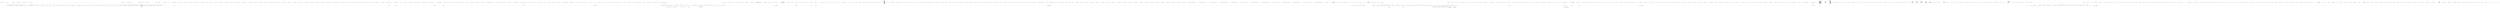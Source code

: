 digraph  {
n0 [cluster="RestSharp.Http.DeleteAsync(System.Action<RestSharp.HttpResponse>)", label="Entry RestSharp.Http.DeleteAsync(System.Action<RestSharp.HttpResponse>)", span="44-44"];
n1 [cluster="RestSharp.Http.DeleteAsync(System.Action<RestSharp.HttpResponse>)", label="return GetStyleMethodInternalAsync(''DELETE'', action);", span="46-46"];
n3 [cluster="RestSharp.Http.GetStyleMethodInternalAsync(string, System.Action<RestSharp.HttpResponse>)", label="Entry RestSharp.Http.GetStyleMethodInternalAsync(string, System.Action<RestSharp.HttpResponse>)", span="114-114"];
n2 [cluster="RestSharp.Http.DeleteAsync(System.Action<RestSharp.HttpResponse>)", label="Exit RestSharp.Http.DeleteAsync(System.Action<RestSharp.HttpResponse>)", span="44-44"];
n33 [cluster="RestSharp.Http.GetStyleMethodInternalAsync(string, System.Action<RestSharp.HttpResponse>)", label="HttpWebRequest webRequest = null", span="116-116"];
n35 [cluster="RestSharp.Http.GetStyleMethodInternalAsync(string, System.Action<RestSharp.HttpResponse>)", label="webRequest = ConfigureAsyncWebRequest(method, url)", span="122-122"];
n36 [cluster="RestSharp.Http.GetStyleMethodInternalAsync(string, System.Action<RestSharp.HttpResponse>)", label="HasBody && (method == ''DELETE'' || method == ''OPTIONS'')", span="124-124"];
n38 [cluster="RestSharp.Http.GetStyleMethodInternalAsync(string, System.Action<RestSharp.HttpResponse>)", label="WriteRequestBodyAsync(webRequest, callback)", span="127-127"];
n40 [cluster="RestSharp.Http.GetStyleMethodInternalAsync(string, System.Action<RestSharp.HttpResponse>)", label="var asyncResult = webRequest.BeginGetResponse(result => ResponseCallback(result, callback), webRequest)", span="133-133"];
n43 [cluster="RestSharp.Http.GetStyleMethodInternalAsync(string, System.Action<RestSharp.HttpResponse>)", label="ExecuteCallback(CreateErrorResponse(ex), callback)", span="140-140"];
n4 [cluster="RestSharp.Http.GetAsync(System.Action<RestSharp.HttpResponse>)", label="Entry RestSharp.Http.GetAsync(System.Action<RestSharp.HttpResponse>)", span="49-49"];
n5 [cluster="RestSharp.Http.GetAsync(System.Action<RestSharp.HttpResponse>)", label="return GetStyleMethodInternalAsync(''GET'', action);", span="51-51"];
n7 [cluster="RestSharp.Http.HeadAsync(System.Action<RestSharp.HttpResponse>)", label="Entry RestSharp.Http.HeadAsync(System.Action<RestSharp.HttpResponse>)", span="54-54"];
n8 [cluster="RestSharp.Http.HeadAsync(System.Action<RestSharp.HttpResponse>)", label="return GetStyleMethodInternalAsync(''HEAD'', action);", span="56-56"];
n10 [cluster="RestSharp.Http.OptionsAsync(System.Action<RestSharp.HttpResponse>)", label="Entry RestSharp.Http.OptionsAsync(System.Action<RestSharp.HttpResponse>)", span="59-59"];
n11 [cluster="RestSharp.Http.OptionsAsync(System.Action<RestSharp.HttpResponse>)", label="return GetStyleMethodInternalAsync(''OPTIONS'', action);", span="61-61"];
n30 [cluster="RestSharp.Http.AsGetAsync(System.Action<RestSharp.HttpResponse>, string)", label="Entry RestSharp.Http.AsGetAsync(System.Action<RestSharp.HttpResponse>, string)", span="105-105"];
n54 [cluster="lambda expression", label="ResponseCallback(result, callback)", span="133-133"];
n34 [cluster="RestSharp.Http.GetStyleMethodInternalAsync(string, System.Action<RestSharp.HttpResponse>)", label="var url = Url", span="120-120"];
n46 [cluster="RestSharp.Http.ConfigureAsyncWebRequest(string, System.Uri)", label="Entry RestSharp.Http.ConfigureAsyncWebRequest(string, System.Uri)", span="389-389"];
n37 [cluster="RestSharp.Http.GetStyleMethodInternalAsync(string, System.Action<RestSharp.HttpResponse>)", label="webRequest.ContentType = RequestContentType", span="126-126"];
n44 [cluster="RestSharp.Http.GetStyleMethodInternalAsync(string, System.Action<RestSharp.HttpResponse>)", label="return webRequest;", span="143-143"];
d39 [cluster="RestSharp.Http.GetStyleMethodInternalAsync(string, System.Action<RestSharp.HttpResponse>)", color=green, community=0, label="this.timeoutState = new TimeOutState { Request = webRequest }", prediction=0, span="132-132"];
n42 [cluster="RestSharp.Http.GetStyleMethodInternalAsync(string, System.Action<RestSharp.HttpResponse>)", label=Exception, span="138-138"];
n47 [cluster="RestSharp.Http.WriteRequestBodyAsync(System.Net.HttpWebRequest, System.Action<RestSharp.HttpResponse>)", label="Entry RestSharp.Http.WriteRequestBodyAsync(System.Net.HttpWebRequest, System.Action<RestSharp.HttpResponse>)", span="181-181"];
n48 [cluster="RestSharp.Http.TimeOutState.TimeOutState()", label="Entry RestSharp.Http.TimeOutState.TimeOutState()", span="466-466"];
d41 [cluster="RestSharp.Http.GetStyleMethodInternalAsync(string, System.Action<RestSharp.HttpResponse>)", color=green, community=0, label="SetTimeout(asyncResult, this.timeoutState)", prediction=1, span="136-136"];
n49 [cluster="System.Net.HttpWebRequest.BeginGetResponse(System.AsyncCallback, object)", label="Entry System.Net.HttpWebRequest.BeginGetResponse(System.AsyncCallback, object)", span="0-0"];
n53 [cluster="lambda expression", label="Entry lambda expression", span="133-133"];
n50 [cluster="RestSharp.Http.SetTimeout(System.IAsyncResult, RestSharp.Http.TimeOutState)", label="Entry RestSharp.Http.SetTimeout(System.IAsyncResult, RestSharp.Http.TimeOutState)", span="270-270"];
n51 [cluster="RestSharp.Http.CreateErrorResponse(System.Exception)", label="Entry RestSharp.Http.CreateErrorResponse(System.Exception)", span="146-146"];
n52 [cluster="RestSharp.Http.ExecuteCallback(RestSharp.HttpResponse, System.Action<RestSharp.HttpResponse>)", label="Entry RestSharp.Http.ExecuteCallback(RestSharp.HttpResponse, System.Action<RestSharp.HttpResponse>)", span="370-370"];
n45 [cluster="RestSharp.Http.GetStyleMethodInternalAsync(string, System.Action<RestSharp.HttpResponse>)", label="Exit RestSharp.Http.GetStyleMethodInternalAsync(string, System.Action<RestSharp.HttpResponse>)", span="114-114"];
n6 [cluster="RestSharp.Http.GetAsync(System.Action<RestSharp.HttpResponse>)", label="Exit RestSharp.Http.GetAsync(System.Action<RestSharp.HttpResponse>)", span="49-49"];
n9 [cluster="RestSharp.Http.HeadAsync(System.Action<RestSharp.HttpResponse>)", label="Exit RestSharp.Http.HeadAsync(System.Action<RestSharp.HttpResponse>)", span="54-54"];
n12 [cluster="RestSharp.Http.OptionsAsync(System.Action<RestSharp.HttpResponse>)", label="Exit RestSharp.Http.OptionsAsync(System.Action<RestSharp.HttpResponse>)", span="59-59"];
n13 [cluster="RestSharp.Http.PostAsync(System.Action<RestSharp.HttpResponse>)", label="Entry RestSharp.Http.PostAsync(System.Action<RestSharp.HttpResponse>)", span="64-64"];
n14 [cluster="RestSharp.Http.PostAsync(System.Action<RestSharp.HttpResponse>)", label="return PutPostInternalAsync(''POST'', action);", span="66-66"];
n16 [cluster="RestSharp.Http.PutPostInternalAsync(string, System.Action<RestSharp.HttpResponse>)", label="Entry RestSharp.Http.PutPostInternalAsync(string, System.Action<RestSharp.HttpResponse>)", span="163-163"];
n15 [cluster="RestSharp.Http.PostAsync(System.Action<RestSharp.HttpResponse>)", label="Exit RestSharp.Http.PostAsync(System.Action<RestSharp.HttpResponse>)", span="64-64"];
n68 [cluster="RestSharp.Http.PutPostInternalAsync(string, System.Action<RestSharp.HttpResponse>)", label="HttpWebRequest webRequest = null", span="165-165"];
n69 [cluster="RestSharp.Http.PutPostInternalAsync(string, System.Action<RestSharp.HttpResponse>)", label="webRequest = ConfigureAsyncWebRequest(method, Url)", span="169-169"];
n71 [cluster="RestSharp.Http.PutPostInternalAsync(string, System.Action<RestSharp.HttpResponse>)", label="WriteRequestBodyAsync(webRequest, callback)", span="171-171"];
n73 [cluster="RestSharp.Http.PutPostInternalAsync(string, System.Action<RestSharp.HttpResponse>)", label="ExecuteCallback(CreateErrorResponse(ex), callback)", span="175-175"];
n17 [cluster="RestSharp.Http.PutAsync(System.Action<RestSharp.HttpResponse>)", label="Entry RestSharp.Http.PutAsync(System.Action<RestSharp.HttpResponse>)", span="69-69"];
n18 [cluster="RestSharp.Http.PutAsync(System.Action<RestSharp.HttpResponse>)", label="return PutPostInternalAsync(''PUT'', action);", span="71-71"];
n20 [cluster="RestSharp.Http.PatchAsync(System.Action<RestSharp.HttpResponse>)", label="Entry RestSharp.Http.PatchAsync(System.Action<RestSharp.HttpResponse>)", span="74-74"];
n21 [cluster="RestSharp.Http.PatchAsync(System.Action<RestSharp.HttpResponse>)", label="return PutPostInternalAsync(''PATCH'', action);", span="76-76"];
n23 [cluster="RestSharp.Http.MergeAsync(System.Action<RestSharp.HttpResponse>)", label="Entry RestSharp.Http.MergeAsync(System.Action<RestSharp.HttpResponse>)", span="79-79"];
n24 [cluster="RestSharp.Http.MergeAsync(System.Action<RestSharp.HttpResponse>)", label="return PutPostInternalAsync(''MERGE'', action);", span="81-81"];
n26 [cluster="RestSharp.Http.AsPostAsync(System.Action<RestSharp.HttpResponse>, string)", label="Entry RestSharp.Http.AsPostAsync(System.Action<RestSharp.HttpResponse>, string)", span="90-90"];
n70 [cluster="RestSharp.Http.PutPostInternalAsync(string, System.Action<RestSharp.HttpResponse>)", label="PreparePostBody(webRequest)", span="170-170"];
n74 [cluster="RestSharp.Http.PutPostInternalAsync(string, System.Action<RestSharp.HttpResponse>)", label="return webRequest;", span="178-178"];
n76 [cluster="RestSharp.Http.PreparePostBody(System.Net.HttpWebRequest)", label="Entry RestSharp.Http.PreparePostBody(System.Net.HttpWebRequest)", span="341-341"];
n72 [cluster="RestSharp.Http.PutPostInternalAsync(string, System.Action<RestSharp.HttpResponse>)", label=Exception, span="173-173"];
n75 [cluster="RestSharp.Http.PutPostInternalAsync(string, System.Action<RestSharp.HttpResponse>)", label="Exit RestSharp.Http.PutPostInternalAsync(string, System.Action<RestSharp.HttpResponse>)", span="163-163"];
n19 [cluster="RestSharp.Http.PutAsync(System.Action<RestSharp.HttpResponse>)", label="Exit RestSharp.Http.PutAsync(System.Action<RestSharp.HttpResponse>)", span="69-69"];
n22 [cluster="RestSharp.Http.PatchAsync(System.Action<RestSharp.HttpResponse>)", label="Exit RestSharp.Http.PatchAsync(System.Action<RestSharp.HttpResponse>)", span="74-74"];
n25 [cluster="RestSharp.Http.MergeAsync(System.Action<RestSharp.HttpResponse>)", label="Exit RestSharp.Http.MergeAsync(System.Action<RestSharp.HttpResponse>)", span="79-79"];
n27 [cluster="RestSharp.Http.AsPostAsync(System.Action<RestSharp.HttpResponse>, string)", label="return PutPostInternalAsync(httpMethod.ToUpperInvariant(), action);", span="95-95"];
n28 [cluster="RestSharp.Http.AsPostAsync(System.Action<RestSharp.HttpResponse>, string)", label="Exit RestSharp.Http.AsPostAsync(System.Action<RestSharp.HttpResponse>, string)", span="90-90"];
n29 [cluster="string.ToUpperInvariant()", label="Entry string.ToUpperInvariant()", span="0-0"];
n31 [cluster="RestSharp.Http.AsGetAsync(System.Action<RestSharp.HttpResponse>, string)", label="return GetStyleMethodInternalAsync(httpMethod.ToUpperInvariant(), action);", span="110-110"];
n32 [cluster="RestSharp.Http.AsGetAsync(System.Action<RestSharp.HttpResponse>, string)", label="Exit RestSharp.Http.AsGetAsync(System.Action<RestSharp.HttpResponse>, string)", span="105-105"];
n185 [cluster="RestSharp.Http.ConfigureAsyncWebRequest(string, System.Uri)", label="var webRequest = (HttpWebRequest)WebRequest.Create(url)", span="395-395"];
n190 [cluster="RestSharp.Http.ConfigureAsyncWebRequest(string, System.Uri)", label="webRequest.Method = method", span="406-406"];
n186 [cluster="RestSharp.Http.ConfigureAsyncWebRequest(string, System.Uri)", label="webRequest.UseDefaultCredentials = UseDefaultCredentials", span="397-397"];
n187 [cluster="RestSharp.Http.ConfigureAsyncWebRequest(string, System.Uri)", label="webRequest.PreAuthenticate = PreAuthenticate", span="401-401"];
n188 [cluster="RestSharp.Http.ConfigureAsyncWebRequest(string, System.Uri)", label="AppendHeaders(webRequest)", span="403-403"];
n189 [cluster="RestSharp.Http.ConfigureAsyncWebRequest(string, System.Uri)", label="AppendCookies(webRequest)", span="404-404"];
n192 [cluster="RestSharp.Http.ConfigureAsyncWebRequest(string, System.Uri)", label="webRequest.ContentLength = 0", span="414-414"];
n194 [cluster="RestSharp.Http.ConfigureAsyncWebRequest(string, System.Uri)", label="webRequest.Credentials = Credentials", span="420-420"];
n196 [cluster="RestSharp.Http.ConfigureAsyncWebRequest(string, System.Uri)", label="webRequest.UserAgent = UserAgent", span="426-426"];
n197 [cluster="RestSharp.Http.ConfigureAsyncWebRequest(string, System.Uri)", label="webRequest.AllowAutoRedirect = FollowRedirects", span="461-461"];
n198 [cluster="RestSharp.Http.ConfigureAsyncWebRequest(string, System.Uri)", label="return webRequest;", span="463-463"];
n200 [cluster="System.Net.WebRequest.Create(System.Uri)", label="Entry System.Net.WebRequest.Create(System.Uri)", span="0-0"];
n201 [cluster="RestSharp.Http.AppendHeaders(System.Net.HttpWebRequest)", label="Entry RestSharp.Http.AppendHeaders(System.Net.HttpWebRequest)", span="275-275"];
n202 [cluster="RestSharp.Http.AppendCookies(System.Net.HttpWebRequest)", label="Entry RestSharp.Http.AppendCookies(System.Net.HttpWebRequest)", span="294-294"];
n191 [cluster="RestSharp.Http.ConfigureAsyncWebRequest(string, System.Uri)", label="!HasFiles && !AlwaysMultipartFormData", span="412-412"];
n193 [cluster="RestSharp.Http.ConfigureAsyncWebRequest(string, System.Uri)", label="Credentials != null", span="418-418"];
n195 [cluster="RestSharp.Http.ConfigureAsyncWebRequest(string, System.Uri)", label="UserAgent.HasValue()", span="424-424"];
n203 [cluster="string.HasValue()", label="Entry string.HasValue()", span="98-98"];
n199 [cluster="RestSharp.Http.ConfigureAsyncWebRequest(string, System.Uri)", label="Exit RestSharp.Http.ConfigureAsyncWebRequest(string, System.Uri)", span="389-389"];
n77 [cluster="RestSharp.Http.WriteRequestBodyAsync(System.Net.HttpWebRequest, System.Action<RestSharp.HttpResponse>)", label="IAsyncResult asyncResult", span="183-183"];
n80 [cluster="RestSharp.Http.WriteRequestBodyAsync(System.Net.HttpWebRequest, System.Action<RestSharp.HttpResponse>)", label="webRequest.ContentLength = CalculateContentLength()", span="189-189"];
n81 [cluster="RestSharp.Http.WriteRequestBodyAsync(System.Net.HttpWebRequest, System.Action<RestSharp.HttpResponse>)", label="asyncResult = webRequest.BeginGetRequestStream(result => RequestStreamCallback(result, callback), webRequest)", span="191-191"];
n82 [cluster="RestSharp.Http.WriteRequestBodyAsync(System.Net.HttpWebRequest, System.Action<RestSharp.HttpResponse>)", label="asyncResult = webRequest.BeginGetResponse(r => ResponseCallback(r, callback), webRequest)", span="195-195"];
d78 [cluster="RestSharp.Http.WriteRequestBodyAsync(System.Net.HttpWebRequest, System.Action<RestSharp.HttpResponse>)", color=green, community=0, label="this.timeoutState = new TimeOutState { Request = webRequest }", prediction=2, span="185-185"];
n88 [cluster="lambda expression", label="RequestStreamCallback(result, callback)", span="191-191"];
n92 [cluster="lambda expression", label="ResponseCallback(r, callback)", span="195-195"];
n79 [cluster="RestSharp.Http.WriteRequestBodyAsync(System.Net.HttpWebRequest, System.Action<RestSharp.HttpResponse>)", label="HasBody || HasFiles || AlwaysMultipartFormData", span="186-186"];
n85 [cluster="RestSharp.Http.CalculateContentLength()", label="Entry RestSharp.Http.CalculateContentLength()", span="201-201"];
d83 [cluster="RestSharp.Http.WriteRequestBodyAsync(System.Net.HttpWebRequest, System.Action<RestSharp.HttpResponse>)", color=green, community=0, label="SetTimeout(asyncResult, this.timeoutState)", prediction=1, span="199-199"];
n86 [cluster="System.Net.HttpWebRequest.BeginGetRequestStream(System.AsyncCallback, object)", label="Entry System.Net.HttpWebRequest.BeginGetRequestStream(System.AsyncCallback, object)", span="0-0"];
n87 [cluster="lambda expression", label="Entry lambda expression", span="191-191"];
n91 [cluster="lambda expression", label="Entry lambda expression", span="195-195"];
n84 [cluster="RestSharp.Http.WriteRequestBodyAsync(System.Net.HttpWebRequest, System.Action<RestSharp.HttpResponse>)", label="Exit RestSharp.Http.WriteRequestBodyAsync(System.Net.HttpWebRequest, System.Action<RestSharp.HttpResponse>)", span="181-181"];
n136 [cluster="RestSharp.Http.SetTimeout(System.IAsyncResult, RestSharp.Http.TimeOutState)", label="Exit RestSharp.Http.SetTimeout(System.IAsyncResult, RestSharp.Http.TimeOutState)", span="270-270"];
n126 [cluster="RestSharp.Http.RequestStreamCallback(System.IAsyncResult, System.Action<RestSharp.HttpResponse>)", label="IAsyncResult asyncResult = webRequest.BeginGetResponse(r => ResponseCallback(r, callback), webRequest)", span="266-266"];
n57 [cluster="RestSharp.Http.CreateErrorResponse(System.Exception)", label="var response = new HttpResponse()", span="148-148"];
n58 [cluster="RestSharp.Http.CreateErrorResponse(System.Exception)", label="var webException = ex as WebException", span="149-149"];
n62 [cluster="RestSharp.Http.CreateErrorResponse(System.Exception)", label="response.ErrorMessage = ex.Message", span="157-157"];
n63 [cluster="RestSharp.Http.CreateErrorResponse(System.Exception)", label="response.ErrorException = ex", span="158-158"];
n173 [cluster="RestSharp.Http.ResponseCallback(System.IAsyncResult, System.Action<RestSharp.HttpResponse>)", label=Exception, span="364-364"];
n123 [cluster="RestSharp.Http.RequestStreamCallback(System.IAsyncResult, System.Action<RestSharp.HttpResponse>)", label=Exception, span="260-260"];
n61 [cluster="RestSharp.Http.CreateErrorResponse(System.Exception)", label="return response;", span="154-154"];
n64 [cluster="RestSharp.Http.CreateErrorResponse(System.Exception)", label="response.ResponseStatus = ResponseStatus.Error", span="159-159"];
n65 [cluster="RestSharp.Http.CreateErrorResponse(System.Exception)", label="return response;", span="160-160"];
d60 [cluster="RestSharp.Http.CreateErrorResponse(System.Exception)", color=green, community=0, label="response.ResponseStatus = this.timeoutState.TimedOut ? ResponseStatus.TimedOut : ResponseStatus.Aborted", prediction=4, span="154-154"];
n67 [cluster="RestSharp.HttpResponse.HttpResponse()", label="Entry RestSharp.HttpResponse.HttpResponse()", span="33-33"];
n59 [cluster="RestSharp.Http.CreateErrorResponse(System.Exception)", label="webException != null && webException.Status == WebExceptionStatus.RequestCanceled", span="151-151"];
n66 [cluster="RestSharp.Http.CreateErrorResponse(System.Exception)", label="Exit RestSharp.Http.CreateErrorResponse(System.Exception)", span="146-146"];
n181 [cluster="RestSharp.Http.ExecuteCallback(RestSharp.HttpResponse, System.Action<RestSharp.HttpResponse>)", label="callback(response)", span="372-372"];
n56 [cluster="RestSharp.Http.ResponseCallback(System.IAsyncResult, System.Action<RestSharp.HttpResponse>)", label="Entry RestSharp.Http.ResponseCallback(System.IAsyncResult, System.Action<RestSharp.HttpResponse>)", span="345-345"];
n167 [cluster="RestSharp.Http.ResponseCallback(System.IAsyncResult, System.Action<RestSharp.HttpResponse>)", label="var response = new HttpResponse { ResponseStatus = ResponseStatus.None }", span="347-347"];
n90 [cluster="RestSharp.Http.RequestStreamCallback(System.IAsyncResult, System.Action<RestSharp.HttpResponse>)", label="Entry RestSharp.Http.RequestStreamCallback(System.IAsyncResult, System.Action<RestSharp.HttpResponse>)", span="230-230"];
n114 [cluster="RestSharp.Http.RequestStreamCallback(System.IAsyncResult, System.Action<RestSharp.HttpResponse>)", label="var response = new HttpResponse { ResponseStatus = ResponseStatus.TimedOut }", span="236-236"];
n182 [cluster="RestSharp.Http.ExecuteCallback(RestSharp.HttpResponse, System.Action<RestSharp.HttpResponse>)", label="Exit RestSharp.Http.ExecuteCallback(RestSharp.HttpResponse, System.Action<RestSharp.HttpResponse>)", span="370-370"];
n165 [cluster="System.Action<T>.Invoke(T)", label="Entry System.Action<T>.Invoke(T)", span="0-0"];
n55 [cluster="lambda expression", label="Exit lambda expression", span="133-133"];
d112 [cluster="lambda expression", color=green, community=0, label="current + this.Encoding.GetByteCount(this.GetMultipartFormData(param))", prediction=1, span="223-223"];
n108 [cluster="System.Text.Encoding.GetByteCount(string)", label="Entry System.Text.Encoding.GetByteCount(string)", span="0-0"];
n110 [cluster="RestSharp.Http.GetMultipartFormData(RestSharp.HttpParameter)", label="Entry RestSharp.Http.GetMultipartFormData(RestSharp.HttpParameter)", span="257-257"];
n135 [cluster="lambda expression", label="Exit lambda expression", span="266-266"];
n170 [cluster="RestSharp.Http.ResponseCallback(System.IAsyncResult, System.Action<RestSharp.HttpResponse>)", label="ExecuteCallback(response, callback)", span="354-354"];
n172 [cluster="RestSharp.Http.ResponseCallback(System.IAsyncResult, System.Action<RestSharp.HttpResponse>)", label="GetRawResponseAsync(result, webResponse =>\r\n                {\r\n                    ExtractResponseData(response, webResponse);\r\n                    \\nExecuteCallback(response, callback);\r\n                })", span="358-362"];
n174 [cluster="RestSharp.Http.ResponseCallback(System.IAsyncResult, System.Action<RestSharp.HttpResponse>)", label="ExecuteCallback(CreateErrorResponse(ex), callback)", span="366-366"];
n178 [cluster="lambda expression", label="ExecuteCallback(response, callback)", span="361-361"];
n169 [cluster="RestSharp.Http.ResponseCallback(System.IAsyncResult, System.Action<RestSharp.HttpResponse>)", label="response.ResponseStatus = ResponseStatus.TimedOut", span="353-353"];
d170 [cluster="RestSharp.Http.ResponseCallback(System.IAsyncResult, System.Action<RestSharp.HttpResponse>)", color=green, community=0, label="this.timeoutState.TimedOut", prediction=1, span="349-349"];
n177 [cluster="lambda expression", label="ExtractResponseData(response, webResponse)", span="360-360"];
n171 [cluster="RestSharp.Http.ResponseCallback(System.IAsyncResult, System.Action<RestSharp.HttpResponse>)", label="return;", span="355-355"];
n175 [cluster="RestSharp.Http.ResponseCallback(System.IAsyncResult, System.Action<RestSharp.HttpResponse>)", label="Exit RestSharp.Http.ResponseCallback(System.IAsyncResult, System.Action<RestSharp.HttpResponse>)", span="345-345"];
n149 [cluster="RestSharp.Http.GetRawResponseAsync(System.IAsyncResult, System.Action<System.Net.HttpWebResponse>)", label="Entry RestSharp.Http.GetRawResponseAsync(System.IAsyncResult, System.Action<System.Net.HttpWebResponse>)", span="304-304"];
n176 [cluster="lambda expression", label="Entry lambda expression", span="358-362"];
n94 [cluster="RestSharp.Http.CalculateContentLength()", label="RequestBodyBytes != null", span="203-203"];
n98 [cluster="RestSharp.Http.CalculateContentLength()", label="long length = 0", span="212-212"];
n95 [cluster="RestSharp.Http.CalculateContentLength()", label="return RequestBodyBytes.Length;", span="204-204"];
n96 [cluster="RestSharp.Http.CalculateContentLength()", label="!HasFiles && !AlwaysMultipartFormData", span="206-206"];
n107 [cluster="RestSharp.Http.CalculateContentLength()", label="Exit RestSharp.Http.CalculateContentLength()", span="201-201"];
d97 [cluster="RestSharp.Http.CalculateContentLength()", color=green, community=0, label="return encoding.GetByteCount(RequestBody);", prediction=1, span="209-209"];
n99 [cluster="RestSharp.Http.CalculateContentLength()", label=Files, span="214-214"];
d100 [cluster="RestSharp.Http.CalculateContentLength()", color=green, community=0, label="length += this.Encoding.GetByteCount(GetMultipartFileHeader(file))", prediction=8, span="217-217"];
d103 [cluster="RestSharp.Http.CalculateContentLength()", color=green, community=1, label="length = this.Parameters.Aggregate(length,\r\n                (current, param) => current + this.Encoding.GetByteCount(this.GetMultipartFormData(\\nparam)))", prediction=9, span="222-223"];
n101 [cluster="RestSharp.Http.CalculateContentLength()", label="length += file.ContentLength", span="217-217"];
n109 [cluster="RestSharp.Http.GetMultipartFileHeader(RestSharp.HttpFile)", label="Entry RestSharp.Http.GetMultipartFileHeader(RestSharp.HttpFile)", span="251-251"];
d102 [cluster="RestSharp.Http.CalculateContentLength()", color=green, community=0, label="length += this.Encoding.GetByteCount(LINE_BREAK)", prediction=10, span="219-219"];
n106 [cluster="RestSharp.Http.CalculateContentLength()", label="return length;", span="227-227"];
n111 [cluster="RestSharp.Http.GetMultipartFooter()", label="Entry RestSharp.Http.GetMultipartFooter()", span="266-266"];
d104 [cluster="RestSharp.Http.CalculateContentLength()", color=green, community=0, label="length += this.Encoding.GetByteCount(GetMultipartFooter())", prediction=11, span="225-225"];
n133 [cluster="lambda expression", label="Entry lambda expression", span="266-266"];
n89 [cluster="lambda expression", label="Exit lambda expression", span="191-191"];
n112 [cluster="RestSharp.Http.RequestStreamCallback(System.IAsyncResult, System.Action<RestSharp.HttpResponse>)", label="var webRequest = (HttpWebRequest)result.AsyncState", span="232-232"];
n115 [cluster="RestSharp.Http.RequestStreamCallback(System.IAsyncResult, System.Action<RestSharp.HttpResponse>)", label="ExecuteCallback(response, callback)", span="237-237"];
n117 [cluster="RestSharp.Http.RequestStreamCallback(System.IAsyncResult, System.Action<RestSharp.HttpResponse>)", label="var requestStream = webRequest.EndGetRequestStream(result)", span="244-244"];
n124 [cluster="RestSharp.Http.RequestStreamCallback(System.IAsyncResult, System.Action<RestSharp.HttpResponse>)", label="ExecuteCallback(CreateErrorResponse(ex), callback)", span="262-262"];
n134 [cluster="lambda expression", label="ResponseCallback(r, callback)", span="266-266"];
d116 [cluster="RestSharp.Http.RequestStreamCallback(System.IAsyncResult, System.Action<RestSharp.HttpResponse>)", color=green, community=0, label="this.timeoutState.TimedOut", prediction=1, span="233-233"];
n116 [cluster="RestSharp.Http.RequestStreamCallback(System.IAsyncResult, System.Action<RestSharp.HttpResponse>)", label="return;", span="238-238"];
n128 [cluster="RestSharp.Http.RequestStreamCallback(System.IAsyncResult, System.Action<RestSharp.HttpResponse>)", label="Exit RestSharp.Http.RequestStreamCallback(System.IAsyncResult, System.Action<RestSharp.HttpResponse>)", span="230-230"];
n118 [cluster="RestSharp.Http.RequestStreamCallback(System.IAsyncResult, System.Action<RestSharp.HttpResponse>)", label="HasFiles || AlwaysMultipartFormData", span="246-246"];
n119 [cluster="RestSharp.Http.RequestStreamCallback(System.IAsyncResult, System.Action<RestSharp.HttpResponse>)", label="WriteMultipartFormData(requestStream)", span="248-248"];
n121 [cluster="RestSharp.Http.RequestStreamCallback(System.IAsyncResult, System.Action<RestSharp.HttpResponse>)", label="requestStream.Write(RequestBodyBytes, 0, RequestBodyBytes.Length)", span="252-252"];
n122 [cluster="RestSharp.Http.RequestStreamCallback(System.IAsyncResult, System.Action<RestSharp.HttpResponse>)", label="WriteStringTo(requestStream, RequestBody)", span="256-256"];
n129 [cluster="System.Net.HttpWebRequest.EndGetRequestStream(System.IAsyncResult)", label="Entry System.Net.HttpWebRequest.EndGetRequestStream(System.IAsyncResult)", span="0-0"];
n120 [cluster="RestSharp.Http.RequestStreamCallback(System.IAsyncResult, System.Action<RestSharp.HttpResponse>)", label="RequestBodyBytes != null", span="250-250"];
n130 [cluster="RestSharp.Http.WriteMultipartFormData(System.IO.Stream)", label="Entry RestSharp.Http.WriteMultipartFormData(System.IO.Stream)", span="364-364"];
n131 [cluster="System.IO.Stream.Write(byte[], int, int)", label="Entry System.IO.Stream.Write(byte[], int, int)", span="0-0"];
n132 [cluster="RestSharp.Http.WriteStringTo(System.IO.Stream, string)", label="Entry RestSharp.Http.WriteStringTo(System.IO.Stream, string)", span="358-358"];
n125 [cluster="RestSharp.Http.RequestStreamCallback(System.IAsyncResult, System.Action<RestSharp.HttpResponse>)", label="return;", span="263-263"];
d130 [cluster="RestSharp.Http.RequestStreamCallback(System.IAsyncResult, System.Action<RestSharp.HttpResponse>)", color=green, community=0, label="SetTimeout(asyncResult, this.timeoutState)", prediction=1, span="266-266"];
n93 [cluster="lambda expression", label="Exit lambda expression", span="195-195"];
n137 [cluster="RestSharp.Http.TimeoutCallback(object, bool)", label="Entry RestSharp.Http.TimeoutCallback(object, bool)", span="281-281"];
n138 [cluster="RestSharp.Http.TimeoutCallback(object, bool)", label="!timedOut", span="283-283"];
n140 [cluster="RestSharp.Http.TimeoutCallback(object, bool)", label="var timeoutState = state as TimeOutState", span="286-286"];
n139 [cluster="RestSharp.Http.TimeoutCallback(object, bool)", label="return;", span="284-284"];
n147 [cluster="RestSharp.Http.TimeoutCallback(object, bool)", label="Exit RestSharp.Http.TimeoutCallback(object, bool)", span="281-281"];
n141 [cluster="RestSharp.Http.TimeoutCallback(object, bool)", label="timeoutState == null", span="288-288"];
n143 [cluster="RestSharp.Http.TimeoutCallback(object, bool)", label=timeoutState, span="293-293"];
n144 [cluster="RestSharp.Http.TimeoutCallback(object, bool)", label="timeoutState.TimedOut = true", span="295-295"];
n145 [cluster="RestSharp.Http.TimeoutCallback(object, bool)", label="timeoutState.Request != null", span="298-298"];
n146 [cluster="RestSharp.Http.TimeoutCallback(object, bool)", label="timeoutState.Request.Abort()", span="300-300"];
n142 [cluster="RestSharp.Http.TimeoutCallback(object, bool)", label="return;", span="290-290"];
n148 [cluster="System.Net.HttpWebRequest.Abort()", label="Entry System.Net.HttpWebRequest.Abort()", span="0-0"];
n151 [cluster="RestSharp.Http.GetRawResponseAsync(System.IAsyncResult, System.Action<System.Net.HttpWebResponse>)", label="HttpWebResponse raw", span="307-307"];
n152 [cluster="RestSharp.Http.GetRawResponseAsync(System.IAsyncResult, System.Action<System.Net.HttpWebResponse>)", label="var webRequest = (HttpWebRequest)result.AsyncState", span="311-311"];
n153 [cluster="RestSharp.Http.GetRawResponseAsync(System.IAsyncResult, System.Action<System.Net.HttpWebResponse>)", label="raw = webRequest.EndGetResponse(result) as HttpWebResponse", span="312-312"];
n160 [cluster="RestSharp.Http.GetRawResponseAsync(System.IAsyncResult, System.Action<System.Net.HttpWebResponse>)", label="callback(raw)", span="337-337"];
n154 [cluster="RestSharp.Http.GetRawResponseAsync(System.IAsyncResult, System.Action<System.Net.HttpWebResponse>)", label=WebException, span="314-314"];
n161 [cluster="RestSharp.Http.GetRawResponseAsync(System.IAsyncResult, System.Action<System.Net.HttpWebResponse>)", label="raw != null", span="339-339"];
n162 [cluster="RestSharp.Http.GetRawResponseAsync(System.IAsyncResult, System.Action<System.Net.HttpWebResponse>)", label="raw.Close()", span="341-341"];
n164 [cluster="System.Net.HttpWebRequest.EndGetResponse(System.IAsyncResult)", label="Entry System.Net.HttpWebRequest.EndGetResponse(System.IAsyncResult)", span="0-0"];
n155 [cluster="RestSharp.Http.GetRawResponseAsync(System.IAsyncResult, System.Action<System.Net.HttpWebResponse>)", label="ex.Status == WebExceptionStatus.RequestCanceled", span="316-316"];
n156 [cluster="RestSharp.Http.GetRawResponseAsync(System.IAsyncResult, System.Action<System.Net.HttpWebResponse>)", label="throw;", span="318-318"];
n157 [cluster="RestSharp.Http.GetRawResponseAsync(System.IAsyncResult, System.Action<System.Net.HttpWebResponse>)", label="ex.Response is HttpWebResponse", span="327-327"];
n163 [cluster="RestSharp.Http.GetRawResponseAsync(System.IAsyncResult, System.Action<System.Net.HttpWebResponse>)", label="Exit RestSharp.Http.GetRawResponseAsync(System.IAsyncResult, System.Action<System.Net.HttpWebResponse>)", span="304-304"];
n158 [cluster="RestSharp.Http.GetRawResponseAsync(System.IAsyncResult, System.Action<System.Net.HttpWebResponse>)", label="raw = ex.Response as HttpWebResponse", span="329-329"];
n159 [cluster="RestSharp.Http.GetRawResponseAsync(System.IAsyncResult, System.Action<System.Net.HttpWebResponse>)", label="throw;", span="333-333"];
n166 [cluster="System.Net.HttpWebResponse.Close()", label="Entry System.Net.HttpWebResponse.Close()", span="0-0"];
n180 [cluster="RestSharp.Http.ExtractResponseData(RestSharp.HttpResponse, System.Net.HttpWebResponse)", label="Entry RestSharp.Http.ExtractResponseData(RestSharp.HttpResponse, System.Net.HttpWebResponse)", span="384-384"];
n179 [cluster="lambda expression", label="Exit lambda expression", span="358-362"];
n183 [cluster="RestSharp.Http.AddAsyncHeaderActions()", label="Entry RestSharp.Http.AddAsyncHeaderActions()", span="375-375"];
n184 [cluster="RestSharp.Http.AddAsyncHeaderActions()", label="Exit RestSharp.Http.AddAsyncHeaderActions()", span="375-375"];
m0_101 [cluster="RestSharp.Http.WriteMultipartFormData(System.IO.Stream)", file="Http.cs", label=Files, span="371-371"];
m0_99 [cluster="RestSharp.Http.WriteMultipartFormData(System.IO.Stream)", file="Http.cs", label=Parameters, span="366-366"];
m0_100 [cluster="RestSharp.Http.WriteMultipartFormData(System.IO.Stream)", file="Http.cs", label="WriteStringTo(requestStream, GetMultipartFormData(param))", span="368-368"];
m0_102 [cluster="RestSharp.Http.WriteMultipartFormData(System.IO.Stream)", file="Http.cs", label="WriteStringTo(requestStream, GetMultipartFileHeader(file))", span="374-374"];
m0_103 [cluster="RestSharp.Http.WriteMultipartFormData(System.IO.Stream)", file="Http.cs", label="file.Writer(requestStream)", span="377-377"];
m0_104 [cluster="RestSharp.Http.WriteMultipartFormData(System.IO.Stream)", color=green, community=0, file="Http.cs", label="WriteStringTo(requestStream, LINE_BREAK)", prediction=14, span="380-380"];
m0_105 [cluster="RestSharp.Http.WriteMultipartFormData(System.IO.Stream)", file="Http.cs", label="WriteStringTo(requestStream, GetMultipartFooter())", span="381-381"];
m0_106 [cluster="RestSharp.Http.WriteMultipartFormData(System.IO.Stream)", file="Http.cs", label="Exit RestSharp.Http.WriteMultipartFormData(System.IO.Stream)", span="364-364"];
m0_58 [cluster="System.Action<T1, T2>.Invoke(T1, T2)", file="Http.cs", label="Entry System.Action<T1, T2>.Invoke(T1, T2)", span="0-0"];
m0_70 [cluster="RestSharp.Http.EncodeParameters()", file="Http.cs", label="Entry RestSharp.Http.EncodeParameters()", span="326-326"];
m0_71 [cluster="RestSharp.Http.EncodeParameters()", file="Http.cs", label="var querystring = new StringBuilder()", span="328-328"];
m0_72 [cluster="RestSharp.Http.EncodeParameters()", file="Http.cs", label=Parameters, span="330-330"];
m0_73 [cluster="RestSharp.Http.EncodeParameters()", file="Http.cs", label="querystring.Length > 1", span="332-332"];
m0_74 [cluster="RestSharp.Http.EncodeParameters()", file="Http.cs", label="querystring.Append(''&'')", span="333-333"];
m0_75 [cluster="RestSharp.Http.EncodeParameters()", file="Http.cs", label="querystring.AppendFormat(''{0}={1}'', p.Name.UrlEncode(), p.Value.UrlEncode())", span="335-335"];
m0_76 [cluster="RestSharp.Http.EncodeParameters()", file="Http.cs", label="return querystring.ToString();", span="338-338"];
m0_77 [cluster="RestSharp.Http.EncodeParameters()", file="Http.cs", label="Exit RestSharp.Http.EncodeParameters()", span="326-326"];
m0_96 [cluster="System.Text.Encoding.GetBytes(string)", file="Http.cs", label="Entry System.Text.Encoding.GetBytes(string)", span="0-0"];
m0_24 [cluster="System.Collections.Generic.IDictionary<TKey, TValue>.Add(TKey, TValue)", file="Http.cs", label="Entry System.Collections.Generic.IDictionary<TKey, TValue>.Add(TKey, TValue)", span="0-0"];
m0_39 [cluster="RestSharp.Http.GetMultipartFileHeader(RestSharp.HttpFile)", file="Http.cs", label="Entry RestSharp.Http.GetMultipartFileHeader(RestSharp.HttpFile)", span="251-251"];
m0_40 [cluster="RestSharp.Http.GetMultipartFileHeader(RestSharp.HttpFile)", color=green, community=0, file="Http.cs", label="return string.Format(''--{0}{4}Content-Disposition: form-data; name=\''{1}\''; filename=\''{2}\''{4}Content-Type: {3}{4}{4}'',\r\n                \\nFORM_BOUNDARY, file.Name, file.FileName, file.ContentType ?? ''application/octet-stream'', LINE_BREAK);", prediction=15, span="255-256"];
m0_41 [cluster="RestSharp.Http.GetMultipartFileHeader(RestSharp.HttpFile)", file="Http.cs", label="Exit RestSharp.Http.GetMultipartFileHeader(RestSharp.HttpFile)", span="251-251"];
m0_38 [cluster="string.Format(string, object)", file="Http.cs", label="Entry string.Format(string, object)", span="0-0"];
m0_78 [cluster="System.Text.StringBuilder.StringBuilder()", file="Http.cs", label="Entry System.Text.StringBuilder.StringBuilder()", span="0-0"];
m0_43 [cluster="RestSharp.Http.GetMultipartFormData(RestSharp.HttpParameter)", file="Http.cs", label="Entry RestSharp.Http.GetMultipartFormData(RestSharp.HttpParameter)", span="257-257"];
m0_44 [cluster="RestSharp.Http.GetMultipartFormData(RestSharp.HttpParameter)", file="Http.cs", label="string format = param.Name == RequestContentType\r\n                ? ''--{0}{3}Content-Type: {1}{3}Content-Disposition: form-data; \\nname=\''{1}\''{3}{3}{2}{3}''\r\n                : ''--{0}{3}Content-Disposition: form-data; name=\''{1}\''{3}{3}{2}{3}''", span="259-261"];
m0_45 [cluster="RestSharp.Http.GetMultipartFormData(RestSharp.HttpParameter)", color=green, community=0, file="Http.cs", label="return string.Format(format, FORM_BOUNDARY, param.Name, param.Value, LINE_BREAK);", prediction=16, span="265-265"];
m0_46 [cluster="RestSharp.Http.GetMultipartFormData(RestSharp.HttpParameter)", file="Http.cs", label="Exit RestSharp.Http.GetMultipartFormData(RestSharp.HttpParameter)", span="257-257"];
m0_12 [cluster="System.Collections.Generic.List<T>.List()", file="Http.cs", label="Entry System.Collections.Generic.List<T>.List()", span="0-0"];
m0_92 [cluster="RestSharp.Http.WriteStringTo(System.IO.Stream, string)", file="Http.cs", label="Entry RestSharp.Http.WriteStringTo(System.IO.Stream, string)", span="358-358"];
m0_93 [cluster="RestSharp.Http.WriteStringTo(System.IO.Stream, string)", color=green, community=0, file="Http.cs", label="var bytes = this.Encoding.GetBytes(toWrite)", prediction=17, span="362-362"];
m0_94 [cluster="RestSharp.Http.WriteStringTo(System.IO.Stream, string)", file="Http.cs", label="stream.Write(bytes, 0, bytes.Length)", span="361-361"];
m0_95 [cluster="RestSharp.Http.WriteStringTo(System.IO.Stream, string)", file="Http.cs", label="Exit RestSharp.Http.WriteStringTo(System.IO.Stream, string)", span="358-358"];
m0_97 [cluster="System.IO.Stream.Write(byte[], int, int)", file="Http.cs", label="Entry System.IO.Stream.Write(byte[], int, int)", span="0-0"];
m0_33 [cluster="lambda expression", file="Http.cs", label="Entry lambda expression", span="236-236"];
m0_25 [cluster="lambda expression", file="Http.cs", label="Entry lambda expression", span="220-220"];
m0_28 [cluster="lambda expression", file="Http.cs", label="Entry lambda expression", span="221-221"];
m0_31 [cluster="lambda expression", file="Http.cs", label="Entry lambda expression", span="235-235"];
m0_26 [cluster="lambda expression", color=green, community=0, file="Http.cs", label="r.Accept = v", prediction=18, span="222-222"];
m0_27 [cluster="lambda expression", file="Http.cs", label="Exit lambda expression", span="220-220"];
m0_30 [cluster="lambda expression", file="Http.cs", label="Exit lambda expression", span="221-221"];
m0_32 [cluster="lambda expression", file="Http.cs", label="Exit lambda expression", span="235-235"];
m0_34 [cluster="lambda expression", file="Http.cs", label="Exit lambda expression", span="236-236"];
m0_3 [cluster="RestSharp.Http.Http()", file="Http.cs", label="Entry RestSharp.Http.Http()", span="201-201"];
m0_4 [cluster="RestSharp.Http.Http()", color=green, community=0, file="Http.cs", label="this.Headers = new List<HttpHeader>()", prediction=19, span="205-205"];
m0_5 [cluster="RestSharp.Http.Http()", color=green, community=0, file="Http.cs", label="this.Files = new List<HttpFile>()", prediction=20, span="206-206"];
m0_6 [cluster="RestSharp.Http.Http()", color=green, community=0, file="Http.cs", label="this.Parameters = new List<HttpParameter>()", prediction=21, span="207-207"];
m0_7 [cluster="RestSharp.Http.Http()", color=green, community=0, file="Http.cs", label="this.Cookies = new List<HttpCookie>()", prediction=22, span="208-208"];
m0_8 [cluster="RestSharp.Http.Http()", color=green, community=0, file="Http.cs", label="restrictedHeaderActions = new Dictionary<string, Action<HttpWebRequest, string>>(StringComparer.OrdinalIgnoreCase)", prediction=23, span="210-210"];
m0_9 [cluster="RestSharp.Http.Http()", color=green, community=0, file="Http.cs", label="this.AddSharedHeaderActions()", prediction=14, span="212-212"];
m0_10 [cluster="RestSharp.Http.Http()", color=green, community=0, file="Http.cs", label="this.AddSyncHeaderActions()", prediction=14, span="213-213"];
m0_11 [cluster="RestSharp.Http.Http()", file="Http.cs", label="Exit RestSharp.Http.Http()", span="201-201"];
m0_42 [cluster="string.Format(string, params object[])", file="Http.cs", label="Entry string.Format(string, params object[])", span="0-0"];
m0_108 [cluster="RestSharp.Http.ExtractResponseData(RestSharp.HttpResponse, System.Net.HttpWebResponse)", file="Http.cs", label="Entry RestSharp.Http.ExtractResponseData(RestSharp.HttpResponse, System.Net.HttpWebResponse)", span="384-384"];
m0_109 [cluster="RestSharp.Http.ExtractResponseData(RestSharp.HttpResponse, System.Net.HttpWebResponse)", file="Http.cs", label=webResponse, span="386-386"];
m0_110 [cluster="RestSharp.Http.ExtractResponseData(RestSharp.HttpResponse, System.Net.HttpWebResponse)", file="Http.cs", label="response.ContentType = webResponse.ContentType", span="392-392"];
m0_111 [cluster="RestSharp.Http.ExtractResponseData(RestSharp.HttpResponse, System.Net.HttpWebResponse)", file="Http.cs", label="response.ContentLength = webResponse.ContentLength", span="393-393"];
m0_112 [cluster="RestSharp.Http.ExtractResponseData(RestSharp.HttpResponse, System.Net.HttpWebResponse)", file="Http.cs", label="Stream webResponseStream = webResponse.GetResponseStream()", span="394-394"];
m0_113 [cluster="RestSharp.Http.ExtractResponseData(RestSharp.HttpResponse, System.Net.HttpWebResponse)", file="Http.cs", label="ProcessResponseStream(webResponseStream, response)", span="407-407"];
m0_114 [cluster="RestSharp.Http.ExtractResponseData(RestSharp.HttpResponse, System.Net.HttpWebResponse)", file="Http.cs", label="response.StatusCode = webResponse.StatusCode", span="409-409"];
m0_115 [cluster="RestSharp.Http.ExtractResponseData(RestSharp.HttpResponse, System.Net.HttpWebResponse)", file="Http.cs", label="response.StatusDescription = webResponse.StatusDescription", span="410-410"];
m0_116 [cluster="RestSharp.Http.ExtractResponseData(RestSharp.HttpResponse, System.Net.HttpWebResponse)", file="Http.cs", label="response.ResponseUri = webResponse.ResponseUri", span="411-411"];
m0_117 [cluster="RestSharp.Http.ExtractResponseData(RestSharp.HttpResponse, System.Net.HttpWebResponse)", file="Http.cs", label="response.ResponseStatus = ResponseStatus.Completed", span="412-412"];
m0_118 [cluster="RestSharp.Http.ExtractResponseData(RestSharp.HttpResponse, System.Net.HttpWebResponse)", file="Http.cs", label="webResponse.Cookies != null", span="415-415"];
m0_119 [cluster="RestSharp.Http.ExtractResponseData(RestSharp.HttpResponse, System.Net.HttpWebResponse)", file="Http.cs", label="webResponse.Cookies", span="417-417"];
m0_120 [cluster="RestSharp.Http.ExtractResponseData(RestSharp.HttpResponse, System.Net.HttpWebResponse)", file="Http.cs", label="response.Cookies.Add(new HttpCookie\r\n                        {\r\n                            Comment = cookie.Comment,\r\n                            \\nCommentUri = cookie.CommentUri,\r\n                            Discard = cookie.Discard,\r\n                            Domain = \\ncookie.Domain,\r\n                            Expired = cookie.Expired,\r\n                            Expires = cookie.Expires,\r\n                            \\nHttpOnly = cookie.HttpOnly,\r\n                            Name = cookie.Name,\r\n                            Path = cookie.Path,\r\n                            \\nPort = cookie.Port,\r\n                            Secure = cookie.Secure,\r\n                            TimeStamp = cookie.TimeStamp,\r\n                            \\nValue = cookie.Value,\r\n                            Version = cookie.Version\r\n                        })", span="419-435"];
m0_121 [cluster="RestSharp.Http.ExtractResponseData(RestSharp.HttpResponse, System.Net.HttpWebResponse)", file="Http.cs", label="webResponse.Headers.AllKeys", span="439-439"];
m0_122 [cluster="RestSharp.Http.ExtractResponseData(RestSharp.HttpResponse, System.Net.HttpWebResponse)", file="Http.cs", label="var headerValue = webResponse.Headers[headerName]", span="441-441"];
m0_123 [cluster="RestSharp.Http.ExtractResponseData(RestSharp.HttpResponse, System.Net.HttpWebResponse)", file="Http.cs", label="response.Headers.Add(new HttpHeader { Name = headerName, Value = headerValue })", span="442-442"];
m0_124 [cluster="RestSharp.Http.ExtractResponseData(RestSharp.HttpResponse, System.Net.HttpWebResponse)", file="Http.cs", label="webResponse.Close()", span="445-445"];
m0_125 [cluster="RestSharp.Http.ExtractResponseData(RestSharp.HttpResponse, System.Net.HttpWebResponse)", file="Http.cs", label="Exit RestSharp.Http.ExtractResponseData(RestSharp.HttpResponse, System.Net.HttpWebResponse)", span="384-384"];
m0_126 [cluster="System.Net.HttpWebResponse.GetResponseStream()", file="Http.cs", label="Entry System.Net.HttpWebResponse.GetResponseStream()", span="0-0"];
m0_128 [cluster="RestSharp.HttpCookie.HttpCookie()", file="Http.cs", label="Entry RestSharp.HttpCookie.HttpCookie()", span="7-7"];
m0_67 [cluster="System.Net.Cookie.Cookie()", file="Http.cs", label="Entry System.Net.Cookie.Cookie()", span="0-0"];
m0_107 [cluster="System.Action<T>.Invoke(T)", file="Http.cs", label="Entry System.Action<T>.Invoke(T)", span="0-0"];
m0_81 [cluster="System.Text.StringBuilder.AppendFormat(string, object, object)", file="Http.cs", label="Entry System.Text.StringBuilder.AppendFormat(string, object, object)", span="0-0"];
m0_79 [cluster="System.Text.StringBuilder.Append(string)", file="Http.cs", label="Entry System.Text.StringBuilder.Append(string)", span="0-0"];
m0_127 [cluster="RestSharp.Http.ProcessResponseStream(System.IO.Stream, RestSharp.HttpResponse)", file="Http.cs", label="Entry RestSharp.Http.ProcessResponseStream(System.IO.Stream, RestSharp.HttpResponse)", span="449-449"];
m0_132 [cluster="RestSharp.Http.ProcessResponseStream(System.IO.Stream, RestSharp.HttpResponse)", file="Http.cs", label="ResponseWriter == null", span="451-451"];
m0_133 [cluster="RestSharp.Http.ProcessResponseStream(System.IO.Stream, RestSharp.HttpResponse)", file="Http.cs", label="response.RawBytes = webResponseStream.ReadAsBytes()", span="453-453"];
m0_134 [cluster="RestSharp.Http.ProcessResponseStream(System.IO.Stream, RestSharp.HttpResponse)", file="Http.cs", label="ResponseWriter(webResponseStream)", span="457-457"];
m0_135 [cluster="RestSharp.Http.ProcessResponseStream(System.IO.Stream, RestSharp.HttpResponse)", file="Http.cs", label="Exit RestSharp.Http.ProcessResponseStream(System.IO.Stream, RestSharp.HttpResponse)", span="449-449"];
m0_15 [cluster="RestSharp.Http.AddSyncHeaderActions()", file="Http.cs", label="Entry RestSharp.Http.AddSyncHeaderActions()", span="214-214"];
m0_16 [cluster="RestSharp.Http.AddSyncHeaderActions()", file="Http.cs", label="Exit RestSharp.Http.AddSyncHeaderActions()", span="214-214"];
m0_80 [cluster="string.UrlEncode()", file="Http.cs", label="Entry string.UrlEncode()", span="50-50"];
m0_14 [cluster="RestSharp.Http.AddSharedHeaderActions()", file="Http.cs", label="Entry RestSharp.Http.AddSharedHeaderActions()", span="218-218"];
m0_19 [cluster="RestSharp.Http.AddSharedHeaderActions()", color=green, community=0, file="Http.cs", label="restrictedHeaderActions.Add(''Accept'', (r, v) => r.Accept = v)", prediction=26, span="222-222"];
m0_20 [cluster="RestSharp.Http.AddSharedHeaderActions()", color=green, community=0, file="Http.cs", label="restrictedHeaderActions.Add(''Content-Type'', (r, v) => r.ContentType = v)", prediction=27, span="223-223"];
m0_21 [cluster="RestSharp.Http.AddSharedHeaderActions()", color=green, community=0, file="Http.cs", label="restrictedHeaderActions.Add(''Date'', (r, v) => { /* Set by system */ })", prediction=14, span="237-237"];
m0_22 [cluster="RestSharp.Http.AddSharedHeaderActions()", color=green, community=0, file="Http.cs", label="restrictedHeaderActions.Add(''Host'', (r, v) => { /* Set by system */ })", prediction=14, span="238-238"];
m0_23 [cluster="RestSharp.Http.AddSharedHeaderActions()", file="Http.cs", label="Exit RestSharp.Http.AddSharedHeaderActions()", span="218-218"];
m0_129 [cluster="System.Collections.Generic.ICollection<T>.Add(T)", file="Http.cs", label="Entry System.Collections.Generic.ICollection<T>.Add(T)", span="0-0"];
m0_82 [cluster="System.Text.StringBuilder.ToString()", file="Http.cs", label="Entry System.Text.StringBuilder.ToString()", span="0-0"];
m0_131 [cluster="System.Net.HttpWebResponse.Close()", file="Http.cs", label="Entry System.Net.HttpWebResponse.Close()", span="0-0"];
m0_68 [cluster="System.Uri.Uri(string)", file="Http.cs", label="Entry System.Uri.Uri(string)", span="0-0"];
m0_83 [cluster="RestSharp.Http.PreparePostBody(System.Net.HttpWebRequest)", file="Http.cs", label="Entry RestSharp.Http.PreparePostBody(System.Net.HttpWebRequest)", span="341-341"];
m0_84 [cluster="RestSharp.Http.PreparePostBody(System.Net.HttpWebRequest)", file="Http.cs", label="HasFiles || AlwaysMultipartFormData", span="343-343"];
m0_85 [cluster="RestSharp.Http.PreparePostBody(System.Net.HttpWebRequest)", file="Http.cs", label="webRequest.ContentType = GetMultipartFormContentType()", span="345-345"];
m0_87 [cluster="RestSharp.Http.PreparePostBody(System.Net.HttpWebRequest)", file="Http.cs", label="webRequest.ContentType = ''application/x-www-form-urlencoded''", span="349-349"];
m0_90 [cluster="RestSharp.Http.PreparePostBody(System.Net.HttpWebRequest)", file="Http.cs", label="webRequest.ContentType = RequestContentType", span="354-354"];
m0_86 [cluster="RestSharp.Http.PreparePostBody(System.Net.HttpWebRequest)", file="Http.cs", label=HasParameters, span="347-347"];
m0_89 [cluster="RestSharp.Http.PreparePostBody(System.Net.HttpWebRequest)", file="Http.cs", label=HasBody, span="352-352"];
m0_88 [cluster="RestSharp.Http.PreparePostBody(System.Net.HttpWebRequest)", file="Http.cs", label="RequestBody = EncodeParameters()", span="350-350"];
m0_91 [cluster="RestSharp.Http.PreparePostBody(System.Net.HttpWebRequest)", file="Http.cs", label="Exit RestSharp.Http.PreparePostBody(System.Net.HttpWebRequest)", span="341-341"];
m0_50 [cluster="string.Format(string, object, object)", file="Http.cs", label="Entry string.Format(string, object, object)", span="0-0"];
m0_136 [cluster="System.IO.Stream.ReadAsBytes()", file="Http.cs", label="Entry System.IO.Stream.ReadAsBytes()", span="43-43"];
m0_66 [cluster="System.Net.CookieContainer.CookieContainer()", file="Http.cs", label="Entry System.Net.CookieContainer.CookieContainer()", span="0-0"];
m0_57 [cluster="System.Collections.Generic.IDictionary<TKey, TValue>.ContainsKey(TKey)", file="Http.cs", label="Entry System.Collections.Generic.IDictionary<TKey, TValue>.ContainsKey(TKey)", span="0-0"];
m0_35 [cluster="RestSharp.Http.GetMultipartFormContentType()", file="Http.cs", label="Entry RestSharp.Http.GetMultipartFormContentType()", span="246-246"];
m0_36 [cluster="RestSharp.Http.GetMultipartFormContentType()", color=green, community=0, file="Http.cs", label="return string.Format(''multipart/form-data; boundary={0}'', FORM_BOUNDARY);", prediction=30, span="250-250"];
m0_37 [cluster="RestSharp.Http.GetMultipartFormContentType()", file="Http.cs", label="Exit RestSharp.Http.GetMultipartFormContentType()", span="246-246"];
m0_47 [cluster="RestSharp.Http.GetMultipartFooter()", file="Http.cs", label="Entry RestSharp.Http.GetMultipartFooter()", span="266-266"];
m0_48 [cluster="RestSharp.Http.GetMultipartFooter()", color=green, community=0, file="Http.cs", label="return string.Format(''--{0}--{1}'', FORM_BOUNDARY, LINE_BREAK);", prediction=31, span="270-270"];
m0_49 [cluster="RestSharp.Http.GetMultipartFooter()", file="Http.cs", label="Exit RestSharp.Http.GetMultipartFooter()", span="266-266"];
m0_0 [cluster="RestSharp.Http.Create()", file="Http.cs", label="Entry RestSharp.Http.Create()", span="43-43"];
m0_1 [cluster="RestSharp.Http.Create()", file="Http.cs", label="return new Http();", span="45-45"];
m0_2 [cluster="RestSharp.Http.Create()", file="Http.cs", label="Exit RestSharp.Http.Create()", span="43-43"];
m0_51 [cluster="RestSharp.Http.AppendHeaders(System.Net.HttpWebRequest)", file="Http.cs", label="Entry RestSharp.Http.AppendHeaders(System.Net.HttpWebRequest)", span="275-275"];
m0_52 [cluster="RestSharp.Http.AppendHeaders(System.Net.HttpWebRequest)", file="Http.cs", label=Headers, span="277-277"];
m0_54 [cluster="RestSharp.Http.AppendHeaders(System.Net.HttpWebRequest)", color=green, community=0, file="Http.cs", label="restrictedHeaderActions[header.Name].Invoke(webRequest, header.Value)", prediction=14, span="283-283"];
m0_55 [cluster="RestSharp.Http.AppendHeaders(System.Net.HttpWebRequest)", file="Http.cs", label="webRequest.Headers[header.Name] = header.Value", span="288-288"];
m0_53 [cluster="RestSharp.Http.AppendHeaders(System.Net.HttpWebRequest)", color=green, community=0, file="Http.cs", label="restrictedHeaderActions.ContainsKey(header.Name)", prediction=14, span="281-281"];
m0_56 [cluster="RestSharp.Http.AppendHeaders(System.Net.HttpWebRequest)", file="Http.cs", label="Exit RestSharp.Http.AppendHeaders(System.Net.HttpWebRequest)", span="275-275"];
m0_13 [cluster="System.Collections.Generic.Dictionary<TKey, TValue>.Dictionary(System.Collections.Generic.IEqualityComparer<TKey>)", file="Http.cs", label="Entry System.Collections.Generic.Dictionary<TKey, TValue>.Dictionary(System.Collections.Generic.IEqualityComparer<TKey>)", span="0-0"];
m0_59 [cluster="RestSharp.Http.AppendCookies(System.Net.HttpWebRequest)", file="Http.cs", label="Entry RestSharp.Http.AppendCookies(System.Net.HttpWebRequest)", span="294-294"];
m0_60 [cluster="RestSharp.Http.AppendCookies(System.Net.HttpWebRequest)", file="Http.cs", label="webRequest.CookieContainer = this.CookieContainer ?? new CookieContainer()", span="297-297"];
m0_63 [cluster="RestSharp.Http.AppendCookies(System.Net.HttpWebRequest)", file="Http.cs", label="var uri = webRequest.RequestUri", span="318-318"];
m0_64 [cluster="RestSharp.Http.AppendCookies(System.Net.HttpWebRequest)", file="Http.cs", label="webRequest.CookieContainer.Add(new Uri(string.Format(''{0}://{1}'', uri.Scheme, uri.Host)), cookie)", span="320-320"];
m0_61 [cluster="RestSharp.Http.AppendCookies(System.Net.HttpWebRequest)", file="Http.cs", label=Cookies, span="299-299"];
m0_62 [cluster="RestSharp.Http.AppendCookies(System.Net.HttpWebRequest)", file="Http.cs", label="var cookie = new Cookie\r\n                {\r\n                    Name = httpCookie.Name,\r\n                    Value = httpCookie.Value\r\n                }", span="312-316"];
m0_65 [cluster="RestSharp.Http.AppendCookies(System.Net.HttpWebRequest)", file="Http.cs", label="Exit RestSharp.Http.AppendCookies(System.Net.HttpWebRequest)", span="294-294"];
m0_17 [cluster="RestSharp.Http.AddAsyncHeaderActions()", file="Http.cs", label="Entry RestSharp.Http.AddAsyncHeaderActions()", span="216-216"];
m0_18 [cluster="RestSharp.Http.AddAsyncHeaderActions()", file="Http.cs", label="Exit RestSharp.Http.AddAsyncHeaderActions()", span="216-216"];
m0_130 [cluster="RestSharp.HttpHeader.HttpHeader()", file="Http.cs", label="Entry RestSharp.HttpHeader.HttpHeader()", span="6-6"];
m0_69 [cluster="System.Net.CookieContainer.Add(System.Uri, System.Net.Cookie)", file="Http.cs", label="Entry System.Net.CookieContainer.Add(System.Uri, System.Net.Cookie)", span="0-0"];
m2_10 [cluster="RestSharp.IHttp.PutAsync(System.Action<RestSharp.HttpResponse>)", file="IHttp.cs", label="Entry RestSharp.IHttp.PutAsync(System.Action<RestSharp.HttpResponse>)", span="90-90"];
m2_11 [cluster="RestSharp.IHttp.PutAsync(System.Action<RestSharp.HttpResponse>)", file="IHttp.cs", label="Exit RestSharp.IHttp.PutAsync(System.Action<RestSharp.HttpResponse>)", span="90-90"];
m2_12 [cluster="RestSharp.IHttp.PatchAsync(System.Action<RestSharp.HttpResponse>)", file="IHttp.cs", label="Entry RestSharp.IHttp.PatchAsync(System.Action<RestSharp.HttpResponse>)", span="92-92"];
m2_13 [cluster="RestSharp.IHttp.PatchAsync(System.Action<RestSharp.HttpResponse>)", file="IHttp.cs", label="Exit RestSharp.IHttp.PatchAsync(System.Action<RestSharp.HttpResponse>)", span="92-92"];
m2_8 [cluster="RestSharp.IHttp.PostAsync(System.Action<RestSharp.HttpResponse>)", file="IHttp.cs", label="Entry RestSharp.IHttp.PostAsync(System.Action<RestSharp.HttpResponse>)", span="88-88"];
m2_9 [cluster="RestSharp.IHttp.PostAsync(System.Action<RestSharp.HttpResponse>)", file="IHttp.cs", label="Exit RestSharp.IHttp.PostAsync(System.Action<RestSharp.HttpResponse>)", span="88-88"];
m2_16 [cluster="RestSharp.IHttp.AsPostAsync(System.Action<RestSharp.HttpResponse>, string)", file="IHttp.cs", label="Entry RestSharp.IHttp.AsPostAsync(System.Action<RestSharp.HttpResponse>, string)", span="96-96"];
m2_17 [cluster="RestSharp.IHttp.AsPostAsync(System.Action<RestSharp.HttpResponse>, string)", file="IHttp.cs", label="Exit RestSharp.IHttp.AsPostAsync(System.Action<RestSharp.HttpResponse>, string)", span="96-96"];
m2_6 [cluster="RestSharp.IHttp.OptionsAsync(System.Action<RestSharp.HttpResponse>)", file="IHttp.cs", label="Entry RestSharp.IHttp.OptionsAsync(System.Action<RestSharp.HttpResponse>)", span="86-86"];
m2_7 [cluster="RestSharp.IHttp.OptionsAsync(System.Action<RestSharp.HttpResponse>)", file="IHttp.cs", label="Exit RestSharp.IHttp.OptionsAsync(System.Action<RestSharp.HttpResponse>)", span="86-86"];
m2_0 [cluster="RestSharp.IHttp.DeleteAsync(System.Action<RestSharp.HttpResponse>)", file="IHttp.cs", label="Entry RestSharp.IHttp.DeleteAsync(System.Action<RestSharp.HttpResponse>)", span="80-80"];
m2_1 [cluster="RestSharp.IHttp.DeleteAsync(System.Action<RestSharp.HttpResponse>)", file="IHttp.cs", label="Exit RestSharp.IHttp.DeleteAsync(System.Action<RestSharp.HttpResponse>)", span="80-80"];
m2_14 [cluster="RestSharp.IHttp.MergeAsync(System.Action<RestSharp.HttpResponse>)", file="IHttp.cs", label="Entry RestSharp.IHttp.MergeAsync(System.Action<RestSharp.HttpResponse>)", span="94-94"];
m2_15 [cluster="RestSharp.IHttp.MergeAsync(System.Action<RestSharp.HttpResponse>)", file="IHttp.cs", label="Exit RestSharp.IHttp.MergeAsync(System.Action<RestSharp.HttpResponse>)", span="94-94"];
m2_18 [cluster="RestSharp.IHttp.AsGetAsync(System.Action<RestSharp.HttpResponse>, string)", file="IHttp.cs", label="Entry RestSharp.IHttp.AsGetAsync(System.Action<RestSharp.HttpResponse>, string)", span="98-98"];
m2_19 [cluster="RestSharp.IHttp.AsGetAsync(System.Action<RestSharp.HttpResponse>, string)", file="IHttp.cs", label="Exit RestSharp.IHttp.AsGetAsync(System.Action<RestSharp.HttpResponse>, string)", span="98-98"];
m2_2 [cluster="RestSharp.IHttp.GetAsync(System.Action<RestSharp.HttpResponse>)", file="IHttp.cs", label="Entry RestSharp.IHttp.GetAsync(System.Action<RestSharp.HttpResponse>)", span="82-82"];
m2_3 [cluster="RestSharp.IHttp.GetAsync(System.Action<RestSharp.HttpResponse>)", file="IHttp.cs", label="Exit RestSharp.IHttp.GetAsync(System.Action<RestSharp.HttpResponse>)", span="82-82"];
m2_4 [cluster="RestSharp.IHttp.HeadAsync(System.Action<RestSharp.HttpResponse>)", file="IHttp.cs", label="Entry RestSharp.IHttp.HeadAsync(System.Action<RestSharp.HttpResponse>)", span="84-84"];
m2_5 [cluster="RestSharp.IHttp.HeadAsync(System.Action<RestSharp.HttpResponse>)", file="IHttp.cs", label="Exit RestSharp.IHttp.HeadAsync(System.Action<RestSharp.HttpResponse>)", span="84-84"];
m3_6 [cluster="RestSharp.IRestClient.ExecuteAsyncGet(RestSharp.IRestRequest, System.Action<RestSharp.IRestResponse, RestSharp.RestRequestAsyncHandle>, \\nstring)", file="IRestClient.cs", label="Entry RestSharp.IRestClient.ExecuteAsyncGet(RestSharp.IRestRequest, System.Action<RestSharp.IRestResponse, RestSharp.RestRequestAsyncHandle>, \\nstring)", span="115-115"];
m3_7 [cluster="RestSharp.IRestClient.ExecuteAsyncGet(RestSharp.IRestRequest, System.Action<RestSharp.IRestResponse, RestSharp.RestRequestAsyncHandle>, \\nstring)", file="IRestClient.cs", label="Exit RestSharp.IRestClient.ExecuteAsyncGet(RestSharp.IRestRequest, System.Action<RestSharp.IRestResponse, RestSharp.RestRequestAsyncHandle>, \\nstring)", span="115-115"];
m3_8 [cluster="RestSharp.IRestClient.ExecuteAsyncPost(RestSharp.IRestRequest, System.Action<RestSharp.IRestResponse, RestSharp.RestRequestAsyncHandle>, \\nstring)", file="IRestClient.cs", label="Entry RestSharp.IRestClient.ExecuteAsyncPost(RestSharp.IRestRequest, System.Action<RestSharp.IRestResponse, RestSharp.RestRequestAsyncHandle>, \\nstring)", span="123-123"];
m3_9 [cluster="RestSharp.IRestClient.ExecuteAsyncPost(RestSharp.IRestRequest, System.Action<RestSharp.IRestResponse, RestSharp.RestRequestAsyncHandle>, \\nstring)", file="IRestClient.cs", label="Exit RestSharp.IRestClient.ExecuteAsyncPost(RestSharp.IRestRequest, System.Action<RestSharp.IRestResponse, RestSharp.RestRequestAsyncHandle>, \\nstring)", span="123-123"];
m3_0 [cluster="RestSharp.IRestClient.ExecuteAsync(RestSharp.IRestRequest, System.Action<RestSharp.IRestResponse, RestSharp.RestRequestAsyncHandle>)", file="IRestClient.cs", label="Entry RestSharp.IRestClient.ExecuteAsync(RestSharp.IRestRequest, System.Action<RestSharp.IRestResponse, RestSharp.RestRequestAsyncHandle>)", span="83-83"];
m3_1 [cluster="RestSharp.IRestClient.ExecuteAsync(RestSharp.IRestRequest, System.Action<RestSharp.IRestResponse, RestSharp.RestRequestAsyncHandle>)", file="IRestClient.cs", label="Exit RestSharp.IRestClient.ExecuteAsync(RestSharp.IRestRequest, System.Action<RestSharp.IRestResponse, RestSharp.RestRequestAsyncHandle>)", span="83-83"];
m3_10 [cluster="RestSharp.IRestClient.ExecuteAsyncGet<T>(RestSharp.IRestRequest, System.Action<RestSharp.IRestResponse<T>, RestSharp.RestRequestAsyncHandle>, \\nstring)", file="IRestClient.cs", label="Entry RestSharp.IRestClient.ExecuteAsyncGet<T>(RestSharp.IRestRequest, System.Action<RestSharp.IRestResponse<T>, RestSharp.RestRequestAsyncHandle>, \\nstring)", span="132-132"];
m3_11 [cluster="RestSharp.IRestClient.ExecuteAsyncGet<T>(RestSharp.IRestRequest, System.Action<RestSharp.IRestResponse<T>, RestSharp.RestRequestAsyncHandle>, \\nstring)", file="IRestClient.cs", label="Exit RestSharp.IRestClient.ExecuteAsyncGet<T>(RestSharp.IRestRequest, System.Action<RestSharp.IRestResponse<T>, RestSharp.RestRequestAsyncHandle>, \\nstring)", span="132-132"];
m3_4 [cluster="RestSharp.IRestClient.BuildUri(RestSharp.IRestRequest)", file="IRestClient.cs", label="Entry RestSharp.IRestClient.BuildUri(RestSharp.IRestRequest)", span="107-107"];
m3_5 [cluster="RestSharp.IRestClient.BuildUri(RestSharp.IRestRequest)", file="IRestClient.cs", label="Exit RestSharp.IRestClient.BuildUri(RestSharp.IRestRequest)", span="107-107"];
m3_2 [cluster="RestSharp.IRestClient.ExecuteAsync<T>(RestSharp.IRestRequest, System.Action<RestSharp.IRestResponse<T>, RestSharp.RestRequestAsyncHandle>)", file="IRestClient.cs", label="Entry RestSharp.IRestClient.ExecuteAsync<T>(RestSharp.IRestRequest, System.Action<RestSharp.IRestResponse<T>, RestSharp.RestRequestAsyncHandle>)", span="90-90"];
m3_3 [cluster="RestSharp.IRestClient.ExecuteAsync<T>(RestSharp.IRestRequest, System.Action<RestSharp.IRestResponse<T>, RestSharp.RestRequestAsyncHandle>)", file="IRestClient.cs", label="Exit RestSharp.IRestClient.ExecuteAsync<T>(RestSharp.IRestRequest, System.Action<RestSharp.IRestResponse<T>, RestSharp.RestRequestAsyncHandle>)", span="90-90"];
m3_12 [cluster="RestSharp.IRestClient.ExecuteAsyncPost<T>(RestSharp.IRestRequest, System.Action<RestSharp.IRestResponse<T>, RestSharp.RestRequestAsyncHandle>, \\nstring)", file="IRestClient.cs", label="Entry RestSharp.IRestClient.ExecuteAsyncPost<T>(RestSharp.IRestRequest, System.Action<RestSharp.IRestResponse<T>, RestSharp.RestRequestAsyncHandle>, \\nstring)", span="141-141"];
m3_13 [cluster="RestSharp.IRestClient.ExecuteAsyncPost<T>(RestSharp.IRestRequest, System.Action<RestSharp.IRestResponse<T>, RestSharp.RestRequestAsyncHandle>, \\nstring)", file="IRestClient.cs", label="Exit RestSharp.IRestClient.ExecuteAsyncPost<T>(RestSharp.IRestRequest, System.Action<RestSharp.IRestResponse<T>, RestSharp.RestRequestAsyncHandle>, \\nstring)", span="141-141"];
m4_141 [cluster="RestSharp.RestClient.EncodeParameter(RestSharp.Parameter)", file="RestClient.cs", label="Entry RestSharp.RestClient.EncodeParameter(RestSharp.Parameter)", span="320-320"];
m4_142 [cluster="RestSharp.RestClient.EncodeParameter(RestSharp.Parameter)", file="RestClient.cs", label="return parameter.Value == null\r\n                ? string.Concat(parameter.Name.UrlEncode(), ''='')\r\n                : string.Concat(\\nparameter.Name.UrlEncode(), ''='', parameter.Value.ToString().UrlEncode());", span="322-324"];
m4_143 [cluster="RestSharp.RestClient.EncodeParameter(RestSharp.Parameter)", file="RestClient.cs", label="Exit RestSharp.RestClient.EncodeParameter(RestSharp.Parameter)", span="320-320"];
m4_0 [cluster="RestSharp.RestClient.RestClient()", file="RestClient.cs", label="Entry RestSharp.RestClient.RestClient()", span="43-43"];
m4_1 [cluster="RestSharp.RestClient.RestClient()", file="RestClient.cs", label="this.ContentHandlers = new Dictionary<string, IDeserializer>()", span="48-48"];
m4_2 [cluster="RestSharp.RestClient.RestClient()", file="RestClient.cs", label="this.AcceptTypes = new List<string>()", span="49-49"];
m4_3 [cluster="RestSharp.RestClient.RestClient()", file="RestClient.cs", label="this.DefaultParameters = new List<Parameter>()", span="50-50"];
m4_4 [cluster="RestSharp.RestClient.RestClient()", file="RestClient.cs", label="this.AddHandler(''application/json'', new JsonDeserializer())", span="53-53"];
m4_5 [cluster="RestSharp.RestClient.RestClient()", file="RestClient.cs", label="this.AddHandler(''application/xml'', new XmlDeserializer())", span="54-54"];
m4_6 [cluster="RestSharp.RestClient.RestClient()", file="RestClient.cs", label="this.AddHandler(''text/json'', new JsonDeserializer())", span="55-55"];
m4_7 [cluster="RestSharp.RestClient.RestClient()", file="RestClient.cs", label="this.AddHandler(''text/x-json'', new JsonDeserializer())", span="56-56"];
m4_8 [cluster="RestSharp.RestClient.RestClient()", file="RestClient.cs", label="this.AddHandler(''text/javascript'', new JsonDeserializer())", span="57-57"];
m4_9 [cluster="RestSharp.RestClient.RestClient()", file="RestClient.cs", label="this.AddHandler(''text/xml'', new XmlDeserializer())", span="58-58"];
m4_10 [cluster="RestSharp.RestClient.RestClient()", file="RestClient.cs", label="this.AddHandler(''*'', new XmlDeserializer())", span="59-59"];
m4_11 [cluster="RestSharp.RestClient.RestClient()", file="RestClient.cs", label="this.FollowRedirects = true", span="61-61"];
m4_12 [cluster="RestSharp.RestClient.RestClient()", file="RestClient.cs", label="Exit RestSharp.RestClient.RestClient()", span="43-43"];
m4_38 [cluster="string.Join(string, params string[])", file="RestClient.cs", label="Entry string.Join(string, params string[])", span="0-0"];
m4_48 [cluster="RestSharp.RestClient.ClearHandlers()", file="RestClient.cs", label="Entry RestSharp.RestClient.ClearHandlers()", span="129-129"];
m4_49 [cluster="RestSharp.RestClient.ClearHandlers()", file="RestClient.cs", label="this.ContentHandlers.Clear()", span="131-131"];
m4_50 [cluster="RestSharp.RestClient.ClearHandlers()", file="RestClient.cs", label="this.AcceptTypes.Clear()", span="132-132"];
m4_51 [cluster="RestSharp.RestClient.ClearHandlers()", file="RestClient.cs", label="this.RemoveDefaultParameter(''Accept'')", span="133-133"];
m4_52 [cluster="RestSharp.RestClient.ClearHandlers()", file="RestClient.cs", label="Exit RestSharp.RestClient.ClearHandlers()", span="129-129"];
m4_18 [cluster="RestSharp.RestClient.RestClient(System.Uri)", file="RestClient.cs", label="Entry RestSharp.RestClient.RestClient(System.Uri)", span="68-68"];
m4_19 [cluster="RestSharp.RestClient.RestClient(System.Uri)", file="RestClient.cs", label="this.BaseUrl = baseUrl", span="70-70"];
m4_20 [cluster="RestSharp.RestClient.RestClient(System.Uri)", file="RestClient.cs", label="Exit RestSharp.RestClient.RestClient(System.Uri)", span="68-68"];
m4_40 [cluster="RestSharp.IRestClient.AddDefaultParameter(string, object, RestSharp.ParameterType)", file="RestClient.cs", label="Entry RestSharp.IRestClient.AddDefaultParameter(string, object, RestSharp.ParameterType)", span="321-321"];
m4_76 [cluster="RestSharp.IAuthenticator.Authenticate(RestSharp.IRestClient, RestSharp.IRestRequest)", file="RestClient.cs", label="Entry RestSharp.IAuthenticator.Authenticate(RestSharp.IRestClient, RestSharp.IRestRequest)", span="20-20"];
m4_220 [cluster="RestSharp.RestClient.Deserialize<T>(RestSharp.IRestRequest, RestSharp.IRestResponse)", file="RestClient.cs", label="Entry RestSharp.RestClient.Deserialize<T>(RestSharp.IRestRequest, RestSharp.IRestResponse)", span="546-546"];
m4_221 [cluster="RestSharp.RestClient.Deserialize<T>(RestSharp.IRestRequest, RestSharp.IRestResponse)", file="RestClient.cs", label="request.OnBeforeDeserialization(raw)", span="548-548"];
m4_222 [cluster="RestSharp.RestClient.Deserialize<T>(RestSharp.IRestRequest, RestSharp.IRestResponse)", file="RestClient.cs", label="IRestResponse<T> response = new RestResponse<T>()", span="550-550"];
m4_223 [cluster="RestSharp.RestClient.Deserialize<T>(RestSharp.IRestRequest, RestSharp.IRestResponse)", file="RestClient.cs", label="response = raw.toAsyncResponse<T>()", span="553-553"];
m4_224 [cluster="RestSharp.RestClient.Deserialize<T>(RestSharp.IRestRequest, RestSharp.IRestResponse)", file="RestClient.cs", label="response.Request = request", span="554-554"];
m4_226 [cluster="RestSharp.RestClient.Deserialize<T>(RestSharp.IRestRequest, RestSharp.IRestResponse)", file="RestClient.cs", label="IDeserializer handler = this.GetHandler(raw.ContentType)", span="561-561"];
m4_228 [cluster="RestSharp.RestClient.Deserialize<T>(RestSharp.IRestRequest, RestSharp.IRestResponse)", file="RestClient.cs", label="handler.RootElement = request.RootElement", span="567-567"];
m4_229 [cluster="RestSharp.RestClient.Deserialize<T>(RestSharp.IRestRequest, RestSharp.IRestResponse)", file="RestClient.cs", label="handler.DateFormat = request.DateFormat", span="568-568"];
m4_230 [cluster="RestSharp.RestClient.Deserialize<T>(RestSharp.IRestRequest, RestSharp.IRestResponse)", file="RestClient.cs", label="handler.Namespace = request.XmlNamespace", span="569-569"];
m4_231 [cluster="RestSharp.RestClient.Deserialize<T>(RestSharp.IRestRequest, RestSharp.IRestResponse)", file="RestClient.cs", label="response.Data = handler.Deserialize<T>(raw)", span="571-571"];
m4_225 [cluster="RestSharp.RestClient.Deserialize<T>(RestSharp.IRestRequest, RestSharp.IRestResponse)", file="RestClient.cs", label="response.ErrorException == null", span="559-559"];
m4_233 [cluster="RestSharp.RestClient.Deserialize<T>(RestSharp.IRestRequest, RestSharp.IRestResponse)", file="RestClient.cs", label="response.ResponseStatus = ResponseStatus.Error", span="577-577"];
m4_234 [cluster="RestSharp.RestClient.Deserialize<T>(RestSharp.IRestRequest, RestSharp.IRestResponse)", file="RestClient.cs", label="response.ErrorMessage = ex.Message", span="578-578"];
m4_235 [cluster="RestSharp.RestClient.Deserialize<T>(RestSharp.IRestRequest, RestSharp.IRestResponse)", file="RestClient.cs", label="response.ErrorException = ex", span="579-579"];
m4_236 [cluster="RestSharp.RestClient.Deserialize<T>(RestSharp.IRestRequest, RestSharp.IRestResponse)", file="RestClient.cs", label="return response;", span="582-582"];
m4_232 [cluster="RestSharp.RestClient.Deserialize<T>(RestSharp.IRestRequest, RestSharp.IRestResponse)", file="RestClient.cs", label=Exception, span="575-575"];
m4_227 [cluster="RestSharp.RestClient.Deserialize<T>(RestSharp.IRestRequest, RestSharp.IRestResponse)", file="RestClient.cs", label="handler != null", span="565-565"];
m4_237 [cluster="RestSharp.RestClient.Deserialize<T>(RestSharp.IRestRequest, RestSharp.IRestResponse)", file="RestClient.cs", label="Exit RestSharp.RestClient.Deserialize<T>(RestSharp.IRestRequest, RestSharp.IRestResponse)", span="546-546"];
m4_241 [cluster="RestSharp.Deserializers.IDeserializer.Deserialize<T>(RestSharp.IRestResponse)", file="RestClient.cs", label="Entry RestSharp.Deserializers.IDeserializer.Deserialize<T>(RestSharp.IRestResponse)", span="20-20"];
m4_53 [cluster="System.Collections.Generic.ICollection<T>.Clear()", file="RestClient.cs", label="Entry System.Collections.Generic.ICollection<T>.Clear()", span="0-0"];
m4_117 [cluster="string.StartsWith(string)", file="RestClient.cs", label="Entry string.StartsWith(string)", span="0-0"];
m4_14 [cluster="System.Collections.Generic.List<T>.List()", file="RestClient.cs", label="Entry System.Collections.Generic.List<T>.List()", span="0-0"];
m4_205 [cluster="lambda expression", file="RestClient.cs", label="Entry lambda expression", span="352-352"];
m4_127 [cluster="lambda expression", file="RestClient.cs", label="Entry lambda expression", span="256-256"];
m4_130 [cluster="lambda expression", file="RestClient.cs", label="Entry lambda expression", span="296-296"];
m4_133 [cluster="lambda expression", file="RestClient.cs", label="Entry lambda expression", span="300-300"];
m4_128 [cluster="lambda expression", file="RestClient.cs", label="p.Type == ParameterType.UrlSegment", span="256-256"];
m4_129 [cluster="lambda expression", file="RestClient.cs", label="Exit lambda expression", span="256-256"];
m4_131 [cluster="lambda expression", file="RestClient.cs", label="p.Type == ParameterType.GetOrPost || p.Type == ParameterType.QueryString", span="296-296"];
m4_132 [cluster="lambda expression", file="RestClient.cs", label="Exit lambda expression", span="296-296"];
m4_134 [cluster="lambda expression", file="RestClient.cs", label="p.Type == ParameterType.QueryString", span="300-300"];
m4_135 [cluster="lambda expression", file="RestClient.cs", label="Exit lambda expression", span="300-300"];
m4_203 [cluster="lambda expression", file="RestClient.cs", label="p2.Name == p.Name && p2.Type == p.Type", span="340-340"];
m4_202 [cluster="lambda expression", file="RestClient.cs", label="Entry lambda expression", span="340-340"];
m4_204 [cluster="lambda expression", file="RestClient.cs", label="Exit lambda expression", span="340-340"];
m4_206 [cluster="lambda expression", file="RestClient.cs", label="p2.Name.ToLowerInvariant() != ''accept''", span="352-352"];
m4_207 [cluster="lambda expression", file="RestClient.cs", label="Exit lambda expression", span="352-352"];
m4_21 [cluster="RestSharp.RestClient.RestClient(string)", file="RestClient.cs", label="Entry RestSharp.RestClient.RestClient(string)", span="77-77"];
m4_22 [cluster="RestSharp.RestClient.RestClient(string)", file="RestClient.cs", label="String.IsNullOrEmpty(baseUrl)", span="79-79"];
m4_24 [cluster="RestSharp.RestClient.RestClient(string)", file="RestClient.cs", label="this.BaseUrl = new Uri(baseUrl)", span="82-82"];
m4_23 [cluster="RestSharp.RestClient.RestClient(string)", file="RestClient.cs", label="throw new ArgumentNullException(''baseUrl'');", span="80-80"];
m4_25 [cluster="RestSharp.RestClient.RestClient(string)", file="RestClient.cs", label="Exit RestSharp.RestClient.RestClient(string)", span="77-77"];
m4_27 [cluster="System.ArgumentNullException.ArgumentNullException(string)", file="RestClient.cs", label="Entry System.ArgumentNullException.ArgumentNullException(string)", span="0-0"];
m4_107 [cluster="System.NullReferenceException.NullReferenceException(string)", file="RestClient.cs", label="Entry System.NullReferenceException.NullReferenceException(string)", span="0-0"];
m4_198 [cluster="RestSharp.HttpCookie.HttpCookie()", file="RestClient.cs", label="Entry RestSharp.HttpCookie.HttpCookie()", span="7-7"];
m4_240 [cluster="RestSharp.IRestResponse.toAsyncResponse<T>()", file="RestClient.cs", label="Entry RestSharp.IRestResponse.toAsyncResponse<T>()", span="5-5"];
m4_217 [cluster="RestSharp.RestResponse.RestResponse()", file="RestClient.cs", label="Entry RestSharp.RestResponse.RestResponse()", span="173-173"];
m4_77 [cluster="RestSharp.RestClient.BuildUri(RestSharp.IRestRequest)", file="RestClient.cs", label="Entry RestSharp.RestClient.BuildUri(RestSharp.IRestRequest)", span="250-250"];
m4_78 [cluster="RestSharp.RestClient.BuildUri(RestSharp.IRestRequest)", file="RestClient.cs", label="this.BaseUrl == null", span="252-252"];
m4_80 [cluster="RestSharp.RestClient.BuildUri(RestSharp.IRestRequest)", file="RestClient.cs", label="var assembled = request.Resource", span="255-255"];
m4_81 [cluster="RestSharp.RestClient.BuildUri(RestSharp.IRestRequest)", file="RestClient.cs", label="var urlParms = request.Parameters.Where(p => p.Type == ParameterType.UrlSegment)", span="256-256"];
m4_97 [cluster="RestSharp.RestClient.BuildUri(RestSharp.IRestRequest)", file="RestClient.cs", label="request.Method != Method.POST && request.Method != Method.PUT && request.Method != Method.PATCH", span="293-293"];
m4_98 [cluster="RestSharp.RestClient.BuildUri(RestSharp.IRestRequest)", file="RestClient.cs", label="parameters = request.Parameters.Where(\r\n                    p => p.Type == ParameterType.GetOrPost || p.Type == ParameterType.QueryString)\\n.ToList()", span="295-296"];
m4_99 [cluster="RestSharp.RestClient.BuildUri(RestSharp.IRestRequest)", file="RestClient.cs", label="parameters = request.Parameters.Where(p => p.Type == ParameterType.QueryString).ToList()", span="300-300"];
m4_79 [cluster="RestSharp.RestClient.BuildUri(RestSharp.IRestRequest)", file="RestClient.cs", label="throw new NullReferenceException(''RestClient must contain a value for BaseUrl'');", span="253-253"];
m4_86 [cluster="RestSharp.RestClient.BuildUri(RestSharp.IRestRequest)", file="RestClient.cs", label="!string.IsNullOrEmpty(assembled)", span="268-268"];
m4_87 [cluster="RestSharp.RestClient.BuildUri(RestSharp.IRestRequest)", file="RestClient.cs", label="assembled = assembled.Replace(''{'' + p.Name + ''}'', p.Value.ToString().UrlEncode())", span="269-269"];
m4_90 [cluster="RestSharp.RestClient.BuildUri(RestSharp.IRestRequest)", file="RestClient.cs", label="!string.IsNullOrEmpty(assembled) && assembled.StartsWith(''/'')", span="276-276"];
m4_91 [cluster="RestSharp.RestClient.BuildUri(RestSharp.IRestRequest)", file="RestClient.cs", label="assembled = assembled.Substring(1)", span="278-278"];
m4_93 [cluster="RestSharp.RestClient.BuildUri(RestSharp.IRestRequest)", file="RestClient.cs", label="!this.BaseUrl.AbsoluteUri.EndsWith(''/'') && !string.IsNullOrEmpty(assembled)", span="283-283"];
m4_94 [cluster="RestSharp.RestClient.BuildUri(RestSharp.IRestRequest)", file="RestClient.cs", label="assembled = string.Concat(''/'', assembled)", span="284-284"];
m4_95 [cluster="RestSharp.RestClient.BuildUri(RestSharp.IRestRequest)", file="RestClient.cs", label="assembled = string.IsNullOrEmpty(assembled)\r\n                    ? this.BaseUrl.AbsoluteUri\r\n                    : string.Format(''{\\n0}{1}'', this.BaseUrl, assembled)", span="286-288"];
m4_101 [cluster="RestSharp.RestClient.BuildUri(RestSharp.IRestRequest)", file="RestClient.cs", label="return new Uri(assembled);", span="304-304"];
m4_103 [cluster="RestSharp.RestClient.BuildUri(RestSharp.IRestRequest)", file="RestClient.cs", label="var separator = assembled.Contains(''?'') ? ''&'' : ''?''", span="308-308"];
m4_104 [cluster="RestSharp.RestClient.BuildUri(RestSharp.IRestRequest)", file="RestClient.cs", label="assembled = string.Concat(assembled, separator, data)", span="310-310"];
m4_82 [cluster="RestSharp.RestClient.BuildUri(RestSharp.IRestRequest)", file="RestClient.cs", label="var builder = new UriBuilder(this.BaseUrl)", span="257-257"];
m4_83 [cluster="RestSharp.RestClient.BuildUri(RestSharp.IRestRequest)", file="RestClient.cs", label=urlParms, span="259-259"];
m4_88 [cluster="RestSharp.RestClient.BuildUri(RestSharp.IRestRequest)", file="RestClient.cs", label="builder.Path = builder.Path.UrlDecode().Replace(''{'' + p.Name + ''}'', p.Value.ToString().UrlEncode())", span="271-271"];
m4_89 [cluster="RestSharp.RestClient.BuildUri(RestSharp.IRestRequest)", file="RestClient.cs", label="this.BaseUrl = new Uri(builder.ToString())", span="274-274"];
m4_84 [cluster="RestSharp.RestClient.BuildUri(RestSharp.IRestRequest)", file="RestClient.cs", label="p.Value == null", span="261-261"];
m4_85 [cluster="RestSharp.RestClient.BuildUri(RestSharp.IRestRequest)", file="RestClient.cs", label="throw new ArgumentException(\r\n                        string.Format(''Cannot build uri when url segment parameter '{0}' value \\nis null.'', p.Name),\r\n                        ''request'');", span="263-265"];
m4_92 [cluster="RestSharp.RestClient.BuildUri(RestSharp.IRestRequest)", file="RestClient.cs", label="this.BaseUrl != null && !string.IsNullOrEmpty(this.BaseUrl.AbsoluteUri)", span="281-281"];
m4_96 [cluster="RestSharp.RestClient.BuildUri(RestSharp.IRestRequest)", file="RestClient.cs", label="IEnumerable<Parameter> parameters", span="291-291"];
m4_100 [cluster="RestSharp.RestClient.BuildUri(RestSharp.IRestRequest)", file="RestClient.cs", label="!parameters.Any()", span="303-303"];
m4_102 [cluster="RestSharp.RestClient.BuildUri(RestSharp.IRestRequest)", file="RestClient.cs", label="var data = EncodeParameters(parameters)", span="307-307"];
m4_105 [cluster="RestSharp.RestClient.BuildUri(RestSharp.IRestRequest)", file="RestClient.cs", label="return new Uri(assembled);", span="312-312"];
m4_106 [cluster="RestSharp.RestClient.BuildUri(RestSharp.IRestRequest)", file="RestClient.cs", label="Exit RestSharp.RestClient.BuildUri(RestSharp.IRestRequest)", span="250-250"];
m4_13 [cluster="System.Collections.Generic.Dictionary<TKey, TValue>.Dictionary()", file="RestClient.cs", label="Entry System.Collections.Generic.Dictionary<TKey, TValue>.Dictionary()", span="0-0"];
m4_194 [cluster="RestSharp.IRestRequest.AddParameter(string, object, RestSharp.ParameterType)", file="RestClient.cs", label="Entry RestSharp.IRestRequest.AddParameter(string, object, RestSharp.ParameterType)", span="246-246"];
m4_41 [cluster="RestSharp.RestClient.RemoveHandler(string)", file="RestClient.cs", label="Entry RestSharp.RestClient.RemoveHandler(string)", span="119-119"];
m4_42 [cluster="RestSharp.RestClient.RemoveHandler(string)", file="RestClient.cs", label="this.ContentHandlers.Remove(contentType)", span="121-121"];
m4_43 [cluster="RestSharp.RestClient.RemoveHandler(string)", file="RestClient.cs", label="this.AcceptTypes.Remove(contentType)", span="122-122"];
m4_44 [cluster="RestSharp.RestClient.RemoveHandler(string)", file="RestClient.cs", label="this.RemoveDefaultParameter(''Accept'')", span="123-123"];
m4_45 [cluster="RestSharp.RestClient.RemoveHandler(string)", file="RestClient.cs", label="Exit RestSharp.RestClient.RemoveHandler(string)", span="119-119"];
m4_26 [cluster="string.IsNullOrEmpty(string)", file="RestClient.cs", label="Entry string.IsNullOrEmpty(string)", span="0-0"];
m4_47 [cluster="System.Collections.Generic.ICollection<T>.Remove(T)", file="RestClient.cs", label="Entry System.Collections.Generic.ICollection<T>.Remove(T)", span="0-0"];
m4_144 [cluster="string.UrlEncode()", file="RestClient.cs", label="Entry string.UrlEncode()", span="50-50"];
m4_110 [cluster="System.ArgumentException.ArgumentException(string, string)", file="RestClient.cs", label="Entry System.ArgumentException.ArgumentException(string, string)", span="0-0"];
m4_39 [cluster="RestSharp.IRestClient.RemoveDefaultParameter(string)", file="RestClient.cs", label="Entry RestSharp.IRestClient.RemoveDefaultParameter(string)", span="284-284"];
m4_72 [cluster="RestSharp.RestClient.AuthenticateIfNeeded(RestSharp.RestClient, RestSharp.IRestRequest)", file="RestClient.cs", label="Entry RestSharp.RestClient.AuthenticateIfNeeded(RestSharp.RestClient, RestSharp.IRestRequest)", span="237-237"];
m4_73 [cluster="RestSharp.RestClient.AuthenticateIfNeeded(RestSharp.RestClient, RestSharp.IRestRequest)", file="RestClient.cs", label="Authenticator != null", span="239-239"];
m4_74 [cluster="RestSharp.RestClient.AuthenticateIfNeeded(RestSharp.RestClient, RestSharp.IRestRequest)", file="RestClient.cs", label="this.Authenticator.Authenticate(client, request)", span="241-241"];
m4_75 [cluster="RestSharp.RestClient.AuthenticateIfNeeded(RestSharp.RestClient, RestSharp.IRestRequest)", file="RestClient.cs", label="Exit RestSharp.RestClient.AuthenticateIfNeeded(RestSharp.RestClient, RestSharp.IRestRequest)", span="237-237"];
m4_199 [cluster="RestSharp.HttpParameter.HttpParameter()", file="RestClient.cs", label="Entry RestSharp.HttpParameter.HttpParameter()", span="6-6"];
m4_208 [cluster="string.ToLowerInvariant()", file="RestClient.cs", label="Entry string.ToLowerInvariant()", span="0-0"];
m4_36 [cluster="System.Collections.Generic.ICollection<T>.Add(T)", file="RestClient.cs", label="Entry System.Collections.Generic.ICollection<T>.Add(T)", span="0-0"];
m4_54 [cluster="RestSharp.RestClient.GetHandler(string)", file="RestClient.cs", label="Entry RestSharp.RestClient.GetHandler(string)", span="141-141"];
m4_55 [cluster="RestSharp.RestClient.GetHandler(string)", file="RestClient.cs", label="contentType == null", span="143-143"];
m4_57 [cluster="RestSharp.RestClient.GetHandler(string)", file="RestClient.cs", label="string.IsNullOrEmpty(contentType) && this.ContentHandlers.ContainsKey(''*'')", span="146-146"];
m4_59 [cluster="RestSharp.RestClient.GetHandler(string)", file="RestClient.cs", label="var semicolonIndex = contentType.IndexOf(';')", span="151-151"];
m4_61 [cluster="RestSharp.RestClient.GetHandler(string)", file="RestClient.cs", label="contentType = contentType.Substring(0, semicolonIndex)", span="154-154"];
m4_62 [cluster="RestSharp.RestClient.GetHandler(string)", file="RestClient.cs", label="IDeserializer handler = null", span="156-156"];
m4_63 [cluster="RestSharp.RestClient.GetHandler(string)", file="RestClient.cs", label="this.ContentHandlers.ContainsKey(contentType)", span="158-158"];
m4_64 [cluster="RestSharp.RestClient.GetHandler(string)", file="RestClient.cs", label="handler = this.ContentHandlers[contentType]", span="160-160"];
m4_56 [cluster="RestSharp.RestClient.GetHandler(string)", file="RestClient.cs", label="throw new ArgumentNullException(''contentType'');", span="144-144"];
m4_58 [cluster="RestSharp.RestClient.GetHandler(string)", file="RestClient.cs", label="return ContentHandlers[''*''];", span="148-148"];
m4_60 [cluster="RestSharp.RestClient.GetHandler(string)", file="RestClient.cs", label="semicolonIndex > -1", span="153-153"];
m4_67 [cluster="RestSharp.RestClient.GetHandler(string)", file="RestClient.cs", label="return handler;", span="167-167"];
m4_65 [cluster="RestSharp.RestClient.GetHandler(string)", file="RestClient.cs", label="this.ContentHandlers.ContainsKey(''*'')", span="162-162"];
m4_66 [cluster="RestSharp.RestClient.GetHandler(string)", file="RestClient.cs", label="handler = this.ContentHandlers[''*'']", span="164-164"];
m4_68 [cluster="RestSharp.RestClient.GetHandler(string)", file="RestClient.cs", label="Exit RestSharp.RestClient.GetHandler(string)", span="141-141"];
m4_219 [cluster="RestSharp.RestResponseCookie.RestResponseCookie()", file="RestClient.cs", label="Entry RestSharp.RestResponseCookie.RestResponseCookie()", span="4-4"];
m4_239 [cluster="RestSharp.RestResponse<T>.RestResponse()", file="RestClient.cs", label="Entry RestSharp.RestResponse<T>.RestResponse()", span="141-141"];
m4_123 [cluster="System.Collections.Generic.IEnumerable<TSource>.Any<TSource>()", file="RestClient.cs", label="Entry System.Collections.Generic.IEnumerable<TSource>.Any<TSource>()", span="0-0"];
m4_37 [cluster="System.Collections.Generic.IEnumerable<TSource>.ToArray<TSource>()", file="RestClient.cs", label="Entry System.Collections.Generic.IEnumerable<TSource>.ToArray<TSource>()", span="0-0"];
m4_192 [cluster="RestSharp.IRestRequest.AddParameter(RestSharp.Parameter)", file="RestClient.cs", label="Entry RestSharp.IRestRequest.AddParameter(RestSharp.Parameter)", span="224-224"];
m4_118 [cluster="string.Substring(int)", file="RestClient.cs", label="Entry string.Substring(int)", span="0-0"];
m4_28 [cluster="System.Uri.Uri(string)", file="RestClient.cs", label="Entry System.Uri.Uri(string)", span="0-0"];
m4_125 [cluster="string.Contains(string)", file="RestClient.cs", label="Entry string.Contains(string)", span="0-0"];
m4_71 [cluster="string.Substring(int, int)", file="RestClient.cs", label="Entry string.Substring(int, int)", span="0-0"];
m4_121 [cluster="string.Format(string, object, object)", file="RestClient.cs", label="Entry string.Format(string, object, object)", span="0-0"];
m4_124 [cluster="RestSharp.RestClient.EncodeParameters(System.Collections.Generic.IEnumerable<RestSharp.Parameter>)", file="RestClient.cs", label="Entry RestSharp.RestClient.EncodeParameters(System.Collections.Generic.IEnumerable<RestSharp.Parameter>)", span="315-315"];
m4_136 [cluster="RestSharp.RestClient.EncodeParameters(System.Collections.Generic.IEnumerable<RestSharp.Parameter>)", file="RestClient.cs", label="return string.Join(''&'', parameters.Select(EncodeParameter).ToArray());", span="317-317"];
m4_137 [cluster="RestSharp.RestClient.EncodeParameters(System.Collections.Generic.IEnumerable<RestSharp.Parameter>)", file="RestClient.cs", label="Exit RestSharp.RestClient.EncodeParameters(System.Collections.Generic.IEnumerable<RestSharp.Parameter>)", span="315-315"];
m4_209 [cluster="RestSharp.RestClient.ConvertToRestResponse(RestSharp.IRestRequest, RestSharp.HttpResponse)", file="RestClient.cs", label="Entry RestSharp.RestClient.ConvertToRestResponse(RestSharp.IRestRequest, RestSharp.HttpResponse)", span="493-493"];
m4_210 [cluster="RestSharp.RestClient.ConvertToRestResponse(RestSharp.IRestRequest, RestSharp.HttpResponse)", file="RestClient.cs", label="var restResponse = new RestResponse\r\n                               {\r\n                                   Content = httpResponse.Content,\r\n                                   \\nContentEncoding = httpResponse.ContentEncoding,\r\n                                   ContentLength = httpResponse.ContentLength,\r\n                                   \\nContentType = httpResponse.ContentType,\r\n                                   ErrorException = httpResponse.ErrorException,\r\n                                   \\nErrorMessage = httpResponse.ErrorMessage,\r\n                                   RawBytes = httpResponse.RawBytes,\r\n                                   \\nResponseStatus = httpResponse.ResponseStatus,\r\n                                   ResponseUri = httpResponse.ResponseUri,\r\n                                   \\nServer = httpResponse.Server,\r\n                                   StatusCode = httpResponse.StatusCode,\r\n                                   \\nStatusDescription = httpResponse.StatusDescription,\r\n                                   Request = request\r\n                               }", span="495-510"];
m4_211 [cluster="RestSharp.RestClient.ConvertToRestResponse(RestSharp.IRestRequest, RestSharp.HttpResponse)", file="RestClient.cs", label="httpResponse.Headers", span="512-512"];
m4_213 [cluster="RestSharp.RestClient.ConvertToRestResponse(RestSharp.IRestRequest, RestSharp.HttpResponse)", file="RestClient.cs", label="httpResponse.Cookies", span="522-522"];
m4_212 [cluster="RestSharp.RestClient.ConvertToRestResponse(RestSharp.IRestRequest, RestSharp.HttpResponse)", file="RestClient.cs", label="restResponse.Headers.Add(new Parameter\r\n                                         {\r\n                                             \\nName = header.Name,\r\n                                             Value = header.Value,\r\n                                             \\nType = ParameterType.HttpHeader\r\n                                         })", span="514-519"];
m4_214 [cluster="RestSharp.RestClient.ConvertToRestResponse(RestSharp.IRestRequest, RestSharp.HttpResponse)", file="RestClient.cs", label="restResponse.Cookies.Add(new RestResponseCookie\r\n                                         {\r\n                                             \\nComment = cookie.Comment,\r\n                                             CommentUri = cookie.CommentUri,\r\n                                             \\nDiscard = cookie.Discard,\r\n                                             Domain = cookie.Domain,\r\n                                             \\nExpired = cookie.Expired,\r\n                                             Expires = cookie.Expires,\r\n                                             \\nHttpOnly = cookie.HttpOnly,\r\n                                             Name = cookie.Name,\r\n                                             \\nPath = cookie.Path,\r\n                                             Port = cookie.Port,\r\n                                             \\nSecure = cookie.Secure,\r\n                                             TimeStamp = cookie.TimeStamp,\r\n                                             \\nValue = cookie.Value,\r\n                                             Version = cookie.Version\r\n                                         })", span="524-540"];
m4_215 [cluster="RestSharp.RestClient.ConvertToRestResponse(RestSharp.IRestRequest, RestSharp.HttpResponse)", file="RestClient.cs", label="return restResponse;", span="543-543"];
m4_216 [cluster="RestSharp.RestClient.ConvertToRestResponse(RestSharp.IRestRequest, RestSharp.HttpResponse)", file="RestClient.cs", label="Exit RestSharp.RestClient.ConvertToRestResponse(RestSharp.IRestRequest, RestSharp.HttpResponse)", span="493-493"];
m4_145 [cluster="object.ToString()", file="RestClient.cs", label="Entry object.ToString()", span="0-0"];
m4_119 [cluster="string.EndsWith(string)", file="RestClient.cs", label="Entry string.EndsWith(string)", span="0-0"];
m4_126 [cluster="string.Concat(string, string, string)", file="RestClient.cs", label="Entry string.Concat(string, string, string)", span="0-0"];
m4_46 [cluster="System.Collections.Generic.IDictionary<TKey, TValue>.Remove(TKey)", file="RestClient.cs", label="Entry System.Collections.Generic.IDictionary<TKey, TValue>.Remove(TKey)", span="0-0"];
m4_69 [cluster="System.Collections.Generic.IDictionary<TKey, TValue>.ContainsKey(TKey)", file="RestClient.cs", label="Entry System.Collections.Generic.IDictionary<TKey, TValue>.ContainsKey(TKey)", span="0-0"];
m4_109 [cluster="System.UriBuilder.UriBuilder(System.Uri)", file="RestClient.cs", label="Entry System.UriBuilder.UriBuilder(System.Uri)", span="0-0"];
m4_70 [cluster="string.IndexOf(char)", file="RestClient.cs", label="Entry string.IndexOf(char)", span="0-0"];
m4_146 [cluster="RestSharp.RestClient.ConfigureHttp(RestSharp.IRestRequest, RestSharp.IHttp)", file="RestClient.cs", label="Entry RestSharp.RestClient.ConfigureHttp(RestSharp.IRestRequest, RestSharp.IHttp)", span="327-327"];
m4_147 [cluster="RestSharp.RestClient.ConfigureHttp(RestSharp.IRestRequest, RestSharp.IHttp)", color=green, community=0, file="RestClient.cs", label="http.Encoding = this.Encoding", prediction=34, span="339-339"];
m4_148 [cluster="RestSharp.RestClient.ConfigureHttp(RestSharp.IRestRequest, RestSharp.IHttp)", file="RestClient.cs", label="http.UseDefaultCredentials = request.UseDefaultCredentials", span="331-331"];
m4_149 [cluster="RestSharp.RestClient.ConfigureHttp(RestSharp.IRestRequest, RestSharp.IHttp)", file="RestClient.cs", label="http.ResponseWriter = request.ResponseWriter", span="333-333"];
m4_150 [cluster="RestSharp.RestClient.ConfigureHttp(RestSharp.IRestRequest, RestSharp.IHttp)", file="RestClient.cs", label="http.CookieContainer = CookieContainer", span="335-335"];
m4_152 [cluster="RestSharp.RestClient.ConfigureHttp(RestSharp.IRestRequest, RestSharp.IHttp)", file="RestClient.cs", label="request.Parameters.Any(p2 => p2.Name == p.Name && p2.Type == p.Type)", span="340-340"];
m4_153 [cluster="RestSharp.RestClient.ConfigureHttp(RestSharp.IRestRequest, RestSharp.IHttp)", file="RestClient.cs", label="request.AddParameter(p)", span="345-345"];
m4_154 [cluster="RestSharp.RestClient.ConfigureHttp(RestSharp.IRestRequest, RestSharp.IHttp)", file="RestClient.cs", label="request.Parameters.All(p2 => p2.Name.ToLowerInvariant() != ''accept'')", span="352-352"];
m4_156 [cluster="RestSharp.RestClient.ConfigureHttp(RestSharp.IRestRequest, RestSharp.IHttp)", file="RestClient.cs", label="request.AddParameter(''Accept'', accepts, ParameterType.HttpHeader)", span="356-356"];
m4_157 [cluster="RestSharp.RestClient.ConfigureHttp(RestSharp.IRestRequest, RestSharp.IHttp)", file="RestClient.cs", label="http.Url = BuildUri(request)", span="359-359"];
m4_158 [cluster="RestSharp.RestClient.ConfigureHttp(RestSharp.IRestRequest, RestSharp.IHttp)", file="RestClient.cs", label="http.PreAuthenticate = this.PreAuthenticate", span="360-360"];
m4_159 [cluster="RestSharp.RestClient.ConfigureHttp(RestSharp.IRestRequest, RestSharp.IHttp)", file="RestClient.cs", label="var userAgent = UserAgent ?? http.UserAgent", span="362-362"];
m4_160 [cluster="RestSharp.RestClient.ConfigureHttp(RestSharp.IRestRequest, RestSharp.IHttp)", file="RestClient.cs", label="http.UserAgent = userAgent.HasValue() ? userAgent : ''RestSharp/'' + version", span="364-364"];
m4_161 [cluster="RestSharp.RestClient.ConfigureHttp(RestSharp.IRestRequest, RestSharp.IHttp)", file="RestClient.cs", label="var timeout = request.Timeout > 0 ? request.Timeout : Timeout", span="366-366"];
m4_163 [cluster="RestSharp.RestClient.ConfigureHttp(RestSharp.IRestRequest, RestSharp.IHttp)", file="RestClient.cs", label="http.Timeout = timeout", span="370-370"];
m4_164 [cluster="RestSharp.RestClient.ConfigureHttp(RestSharp.IRestRequest, RestSharp.IHttp)", file="RestClient.cs", label="var readWriteTimeout = request.ReadWriteTimeout > 0 ? request.ReadWriteTimeout : ReadWriteTimeout", span="373-373"];
m4_166 [cluster="RestSharp.RestClient.ConfigureHttp(RestSharp.IRestRequest, RestSharp.IHttp)", file="RestClient.cs", label="http.ReadWriteTimeout = readWriteTimeout", span="377-377"];
m4_167 [cluster="RestSharp.RestClient.ConfigureHttp(RestSharp.IRestRequest, RestSharp.IHttp)", file="RestClient.cs", label="http.FollowRedirects = FollowRedirects", span="381-381"];
m4_168 [cluster="RestSharp.RestClient.ConfigureHttp(RestSharp.IRestRequest, RestSharp.IHttp)", file="RestClient.cs", label="request.Credentials != null", span="393-393"];
m4_169 [cluster="RestSharp.RestClient.ConfigureHttp(RestSharp.IRestRequest, RestSharp.IHttp)", file="RestClient.cs", label="http.Credentials = request.Credentials", span="395-395"];
m4_170 [cluster="RestSharp.RestClient.ConfigureHttp(RestSharp.IRestRequest, RestSharp.IHttp)", file="RestClient.cs", label="var headers = from p in request.Parameters\r\n                          where p.Type == ParameterType.HttpHeader\r\n                          \\nselect new HttpHeader\r\n                                 {\r\n                                     Name = p.Name,\r\n                                     \\nValue = Convert.ToString(p.Value)\r\n                                 }", span="398-404"];
m4_172 [cluster="RestSharp.RestClient.ConfigureHttp(RestSharp.IRestRequest, RestSharp.IHttp)", file="RestClient.cs", label="http.Headers.Add(header)", span="408-408"];
m4_173 [cluster="RestSharp.RestClient.ConfigureHttp(RestSharp.IRestRequest, RestSharp.IHttp)", file="RestClient.cs", label="var cookies = from p in request.Parameters\r\n                          where p.Type == ParameterType.Cookie\r\n                          \\nselect new HttpCookie\r\n                                 {\r\n                                     Name = p.Name,\r\n                                     \\nValue = Convert.ToString(p.Value)\r\n                                 }", span="411-417"];
m4_175 [cluster="RestSharp.RestClient.ConfigureHttp(RestSharp.IRestRequest, RestSharp.IHttp)", file="RestClient.cs", label="http.Cookies.Add(cookie)", span="421-421"];
m4_176 [cluster="RestSharp.RestClient.ConfigureHttp(RestSharp.IRestRequest, RestSharp.IHttp)", file="RestClient.cs", label="var @params = from p in request.Parameters\r\n                          where p.Type == ParameterType.GetOrPost\r\n                                && \\np.Value != null\r\n                          select new HttpParameter\r\n                                 {\r\n                                     \\nName = p.Name,\r\n                                     Value = Convert.ToString(p.Value)\r\n                                 }", span="424-431"];
m4_178 [cluster="RestSharp.RestClient.ConfigureHttp(RestSharp.IRestRequest, RestSharp.IHttp)", file="RestClient.cs", label="http.Parameters.Add(parameter)", span="435-435"];
m4_179 [cluster="RestSharp.RestClient.ConfigureHttp(RestSharp.IRestRequest, RestSharp.IHttp)", file="RestClient.cs", label="request.Files", span="438-438"];
m4_180 [cluster="RestSharp.RestClient.ConfigureHttp(RestSharp.IRestRequest, RestSharp.IHttp)", file="RestClient.cs", label="http.Files.Add(new HttpFile\r\n                               {\r\n                                   Name = file.Name,\r\n                                   \\nContentType = file.ContentType,\r\n                                   Writer = file.Writer,\r\n                                   \\nFileName = file.FileName,\r\n                                   ContentLength = file.ContentLength\r\n                               })", span="440-447"];
m4_181 [cluster="RestSharp.RestClient.ConfigureHttp(RestSharp.IRestRequest, RestSharp.IHttp)", file="RestClient.cs", label="var body = (from p in request.Parameters\r\n                        where p.Type == ParameterType.RequestBody\r\n                        \\nselect p).FirstOrDefault()", span="450-452"];
m4_183 [cluster="RestSharp.RestClient.ConfigureHttp(RestSharp.IRestRequest, RestSharp.IHttp)", file="RestClient.cs", label="http.RequestContentType = body.Name", span="458-458"];
m4_184 [cluster="RestSharp.RestClient.ConfigureHttp(RestSharp.IRestRequest, RestSharp.IHttp)", file="RestClient.cs", label="!http.Files.Any()", span="460-460"];
m4_187 [cluster="RestSharp.RestClient.ConfigureHttp(RestSharp.IRestRequest, RestSharp.IHttp)", file="RestClient.cs", label="http.RequestBodyBytes = (byte[])val", span="465-465"];
m4_188 [cluster="RestSharp.RestClient.ConfigureHttp(RestSharp.IRestRequest, RestSharp.IHttp)", file="RestClient.cs", label="http.RequestBody = Convert.ToString(body.Value)", span="467-467"];
m4_189 [cluster="RestSharp.RestClient.ConfigureHttp(RestSharp.IRestRequest, RestSharp.IHttp)", file="RestClient.cs", label="http.Parameters.Add(new HttpParameter\r\n                                        {\r\n                                            \\nName = body.Name,\r\n                                            Value = Convert.ToString(body.Value)\r\n                                        })", span="471-475"];
m4_151 [cluster="RestSharp.RestClient.ConfigureHttp(RestSharp.IRestRequest, RestSharp.IHttp)", file="RestClient.cs", label=DefaultParameters, span="338-338"];
m4_155 [cluster="RestSharp.RestClient.ConfigureHttp(RestSharp.IRestRequest, RestSharp.IHttp)", file="RestClient.cs", label="var accepts = string.Join('', '', AcceptTypes.ToArray())", span="355-355"];
m4_162 [cluster="RestSharp.RestClient.ConfigureHttp(RestSharp.IRestRequest, RestSharp.IHttp)", file="RestClient.cs", label="timeout > 0", span="368-368"];
m4_165 [cluster="RestSharp.RestClient.ConfigureHttp(RestSharp.IRestRequest, RestSharp.IHttp)", file="RestClient.cs", label="readWriteTimeout > 0", span="375-375"];
m4_171 [cluster="RestSharp.RestClient.ConfigureHttp(RestSharp.IRestRequest, RestSharp.IHttp)", file="RestClient.cs", label=headers, span="406-406"];
m4_174 [cluster="RestSharp.RestClient.ConfigureHttp(RestSharp.IRestRequest, RestSharp.IHttp)", file="RestClient.cs", label=cookies, span="419-419"];
m4_177 [cluster="RestSharp.RestClient.ConfigureHttp(RestSharp.IRestRequest, RestSharp.IHttp)", file="RestClient.cs", label="@params", span="433-433"];
m4_182 [cluster="RestSharp.RestClient.ConfigureHttp(RestSharp.IRestRequest, RestSharp.IHttp)", file="RestClient.cs", label="body != null", span="456-456"];
m4_185 [cluster="RestSharp.RestClient.ConfigureHttp(RestSharp.IRestRequest, RestSharp.IHttp)", file="RestClient.cs", label="object val = body.Value", span="462-462"];
m4_186 [cluster="RestSharp.RestClient.ConfigureHttp(RestSharp.IRestRequest, RestSharp.IHttp)", file="RestClient.cs", label="val is byte[]", span="464-464"];
m4_190 [cluster="RestSharp.RestClient.ConfigureHttp(RestSharp.IRestRequest, RestSharp.IHttp)", file="RestClient.cs", label="Exit RestSharp.RestClient.ConfigureHttp(RestSharp.IRestRequest, RestSharp.IHttp)", span="327-327"];
m4_115 [cluster="string.UrlDecode()", file="RestClient.cs", label="Entry string.UrlDecode()", span="40-40"];
m4_218 [cluster="RestSharp.Parameter.Parameter()", file="RestClient.cs", label="Entry RestSharp.Parameter.Parameter()", span="21-21"];
m4_200 [cluster="RestSharp.HttpFile.HttpFile()", file="RestClient.cs", label="Entry RestSharp.HttpFile.HttpFile()", span="8-8"];
m4_195 [cluster="string.HasValue()", file="RestClient.cs", label="Entry string.HasValue()", span="98-98"];
m4_17 [cluster="RestSharp.Deserializers.XmlDeserializer.XmlDeserializer()", file="RestClient.cs", label="Entry RestSharp.Deserializers.XmlDeserializer.XmlDeserializer()", span="39-39"];
m4_196 [cluster="RestSharp.HttpHeader.HttpHeader()", file="RestClient.cs", label="Entry RestSharp.HttpHeader.HttpHeader()", span="6-6"];
m4_116 [cluster="System.UriBuilder.ToString()", file="RestClient.cs", label="Entry System.UriBuilder.ToString()", span="0-0"];
m4_120 [cluster="string.Concat(string, string)", file="RestClient.cs", label="Entry string.Concat(string, string)", span="0-0"];
m4_15 [cluster="RestSharp.Deserializers.JsonDeserializer.JsonDeserializer()", file="RestClient.cs", label="Entry RestSharp.Deserializers.JsonDeserializer.JsonDeserializer()", span="19-19"];
m4_16 [cluster="RestSharp.RestClient.AddHandler(string, RestSharp.Deserializers.IDeserializer)", file="RestClient.cs", label="Entry RestSharp.RestClient.AddHandler(string, RestSharp.Deserializers.IDeserializer)", span="100-100"];
m4_29 [cluster="RestSharp.RestClient.AddHandler(string, RestSharp.Deserializers.IDeserializer)", file="RestClient.cs", label="this.ContentHandlers[contentType] = deserializer", span="102-102"];
m4_30 [cluster="RestSharp.RestClient.AddHandler(string, RestSharp.Deserializers.IDeserializer)", file="RestClient.cs", label="contentType != ''*''", span="104-104"];
m4_31 [cluster="RestSharp.RestClient.AddHandler(string, RestSharp.Deserializers.IDeserializer)", file="RestClient.cs", label="this.AcceptTypes.Add(contentType)", span="106-106"];
m4_32 [cluster="RestSharp.RestClient.AddHandler(string, RestSharp.Deserializers.IDeserializer)", file="RestClient.cs", label="var accepts = string.Join('', '', AcceptTypes.ToArray())", span="108-108"];
m4_33 [cluster="RestSharp.RestClient.AddHandler(string, RestSharp.Deserializers.IDeserializer)", file="RestClient.cs", label="this.RemoveDefaultParameter(''Accept'')", span="110-110"];
m4_34 [cluster="RestSharp.RestClient.AddHandler(string, RestSharp.Deserializers.IDeserializer)", file="RestClient.cs", label="this.AddDefaultParameter(''Accept'', accepts, ParameterType.HttpHeader)", span="111-111"];
m4_35 [cluster="RestSharp.RestClient.AddHandler(string, RestSharp.Deserializers.IDeserializer)", file="RestClient.cs", label="Exit RestSharp.RestClient.AddHandler(string, RestSharp.Deserializers.IDeserializer)", span="100-100"];
m5_25 [cluster="RestSharp.RestRequest.AddFile(string, string)", file="RestRequest.cs", label="Entry RestSharp.RestRequest.AddFile(string, string)", span="127-127"];
m5_26 [cluster="RestSharp.RestRequest.AddFile(string, string)", file="RestRequest.cs", label="FileInfo f = new FileInfo(path)", span="129-129"];
m5_28 [cluster="RestSharp.RestRequest.AddFile(string, string)", color=green, community=0, file="RestRequest.cs", label="return AddFile(new FileParameter\r\n                           {\r\n                               Name = name,\r\n                               \\nFileName = Path.GetFileName(path),\r\n                               ContentLength = fileLength,\r\n                               \\nWriter = s =>\r\n                                        {\r\n                                            using (var file = new \\nStreamReader(path))\r\n                                            {\r\n                                                file.BaseStream.CopyTo(\\ns);\r\n                                            }\r\n                                        }\r\n                           });", prediction=35, span="128-140"];
m5_27 [cluster="RestSharp.RestRequest.AddFile(string, string)", file="RestRequest.cs", label="long fileLength = f.Length", span="130-130"];
m5_29 [cluster="RestSharp.RestRequest.AddFile(string, string)", file="RestRequest.cs", label="Exit RestSharp.RestRequest.AddFile(string, string)", span="127-127"];
m5_115 [cluster="string.Join(string, params string[])", file="RestRequest.cs", label="Entry string.Join(string, params string[])", span="0-0"];
m5_30 [cluster="System.IO.FileInfo.FileInfo(string)", file="RestRequest.cs", label="Entry System.IO.FileInfo.FileInfo(string)", span="0-0"];
m5_153 [cluster="RestSharp.RestRequest.IncreaseNumAttempts()", file="RestRequest.cs", label="Entry RestSharp.RestRequest.IncreaseNumAttempts()", span="538-538"];
m5_154 [cluster="RestSharp.RestRequest.IncreaseNumAttempts()", color=green, community=0, file="RestRequest.cs", label="this.Attempts++", prediction=36, span="554-554"];
m5_155 [cluster="RestSharp.RestRequest.IncreaseNumAttempts()", file="RestRequest.cs", label="Exit RestSharp.RestRequest.IncreaseNumAttempts()", span="538-538"];
m5_110 [cluster="System.Collections.Generic.IEnumerable<TSource>.Contains<TSource>(TSource)", file="RestRequest.cs", label="Entry System.Collections.Generic.IEnumerable<TSource>.Contains<TSource>(TSource)", span="0-0"];
m5_9 [cluster="RestSharp.Serializers.JsonSerializer.JsonSerializer()", file="RestRequest.cs", label="Entry RestSharp.Serializers.JsonSerializer.JsonSerializer()", span="12-12"];
m5_0 [cluster="RestSharp.RestRequest.RestRequest()", file="RestRequest.cs", label="Entry RestSharp.RestRequest.RestRequest()", span="63-63"];
m5_1 [cluster="RestSharp.RestRequest.RestRequest()", color=green, community=0, file="RestRequest.cs", label="this.Parameters = new List<Parameter>()", prediction=37, span="65-65"];
m5_2 [cluster="RestSharp.RestRequest.RestRequest()", color=green, community=0, file="RestRequest.cs", label="this.Files = new List<FileParameter>()", prediction=38, span="66-66"];
m5_3 [cluster="RestSharp.RestRequest.RestRequest()", color=green, community=0, file="RestRequest.cs", label="this.XmlSerializer = new XmlSerializer()", prediction=39, span="67-67"];
m5_4 [cluster="RestSharp.RestRequest.RestRequest()", color=green, community=0, file="RestRequest.cs", label="this.JsonSerializer = new JsonSerializer()", prediction=40, span="68-68"];
m5_5 [cluster="RestSharp.RestRequest.RestRequest()", color=green, community=0, file="RestRequest.cs", label="this.OnBeforeDeserialization = r => { }", prediction=41, span="70-70"];
m5_6 [cluster="RestSharp.RestRequest.RestRequest()", file="RestRequest.cs", label="Exit RestSharp.RestRequest.RestRequest()", span="63-63"];
m5_8 [cluster="RestSharp.Serializers.XmlSerializer.XmlSerializer()", file="RestRequest.cs", label="Entry RestSharp.Serializers.XmlSerializer.XmlSerializer()", span="33-33"];
m5_109 [cluster="System.Type.GetProperties()", file="RestRequest.cs", label="Entry System.Type.GetProperties()", span="0-0"];
m5_143 [cluster="System.Uri.CheckHostName(string)", file="RestRequest.cs", label="Entry System.Uri.CheckHostName(string)", span="0-0"];
m5_150 [cluster="RestSharp.RestRequest.AddQueryParameter(string, string)", file="RestRequest.cs", label="Entry RestSharp.RestRequest.AddQueryParameter(string, string)", span="437-437"];
m5_151 [cluster="RestSharp.RestRequest.AddQueryParameter(string, string)", color=green, community=0, file="RestRequest.cs", label="return this.AddParameter(name, value, ParameterType.QueryString);", prediction=36, span="455-455"];
m5_152 [cluster="RestSharp.RestRequest.AddQueryParameter(string, string)", file="RestRequest.cs", label="Exit RestSharp.RestRequest.AddQueryParameter(string, string)", span="437-437"];
m5_147 [cluster="RestSharp.RestRequest.AddUrlSegment(string, string)", file="RestRequest.cs", label="Entry RestSharp.RestRequest.AddUrlSegment(string, string)", span="426-426"];
m5_148 [cluster="RestSharp.RestRequest.AddUrlSegment(string, string)", color=green, community=0, file="RestRequest.cs", label="return this.AddParameter(name, value, ParameterType.UrlSegment);", prediction=36, span="444-444"];
m5_149 [cluster="RestSharp.RestRequest.AddUrlSegment(string, string)", file="RestRequest.cs", label="Exit RestSharp.RestRequest.AddUrlSegment(string, string)", span="426-426"];
m5_15 [cluster="RestSharp.RestRequest.RestRequest(string)", file="RestRequest.cs", label="Entry RestSharp.RestRequest.RestRequest(string)", span="87-87"];
m5_16 [cluster="RestSharp.RestRequest.RestRequest(string)", file="RestRequest.cs", label="Exit RestSharp.RestRequest.RestRequest(string)", span="87-87"];
m5_144 [cluster="RestSharp.RestRequest.AddCookie(string, string)", file="RestRequest.cs", label="Entry RestSharp.RestRequest.AddCookie(string, string)", span="415-415"];
m5_145 [cluster="RestSharp.RestRequest.AddCookie(string, string)", color=green, community=0, file="RestRequest.cs", label="return this.AddParameter(name, value, ParameterType.Cookie);", prediction=36, span="433-433"];
m5_146 [cluster="RestSharp.RestRequest.AddCookie(string, string)", file="RestRequest.cs", label="Exit RestSharp.RestRequest.AddCookie(string, string)", span="415-415"];
m5_7 [cluster="System.Collections.Generic.List<T>.List()", file="RestRequest.cs", label="Entry System.Collections.Generic.List<T>.List()", span="0-0"];
m5_12 [cluster="RestSharp.RestRequest.RestRequest(RestSharp.Method)", file="RestRequest.cs", label="Entry RestSharp.RestRequest.RestRequest(RestSharp.Method)", span="77-77"];
m5_13 [cluster="RestSharp.RestRequest.RestRequest(RestSharp.Method)", color=green, community=0, file="RestRequest.cs", label="this.Method = method", prediction=45, span="79-79"];
m5_14 [cluster="RestSharp.RestRequest.RestRequest(RestSharp.Method)", file="RestRequest.cs", label="Exit RestSharp.RestRequest.RestRequest(RestSharp.Method)", span="77-77"];
m5_130 [cluster="RestSharp.RestRequest.AddHeader(string, string)", file="RestRequest.cs", label="Entry RestSharp.RestRequest.AddHeader(string, string)", span="395-395"];
m5_135 [cluster="RestSharp.RestRequest.AddHeader(string, string)", color=green, community=0, file="RestRequest.cs", label="return this.AddParameter(name, value, ParameterType.HttpHeader);", prediction=36, span="422-422"];
m5_131 [cluster="RestSharp.RestRequest.AddHeader(string, string)", file="RestRequest.cs", label="string portSplit = @'':\d+''", span="398-398"];
m5_133 [cluster="RestSharp.RestRequest.AddHeader(string, string)", file="RestRequest.cs", label="name == ''Host'' && invalidHost(value)", span="401-401"];
m5_132 [cluster="RestSharp.RestRequest.AddHeader(string, string)", color=green, community=0, file="RestRequest.cs", label="Func<string, bool> invalidHost =\r\n                host => Uri.CheckHostName(Regex.Split(host, portSplit)[0]) == UriHostNameType.Unknown", prediction=47, span="414-415"];
m5_134 [cluster="RestSharp.RestRequest.AddHeader(string, string)", file="RestRequest.cs", label="throw new ArgumentException(''The specified value is not a valid Host header string.'', ''value'');", span="403-403"];
m5_136 [cluster="RestSharp.RestRequest.AddHeader(string, string)", file="RestRequest.cs", label="Exit RestSharp.RestRequest.AddHeader(string, string)", span="395-395"];
m5_139 [cluster="lambda expression", file="RestRequest.cs", label="Entry lambda expression", span="399-399"];
m5_10 [cluster="lambda expression", file="RestRequest.cs", label="Entry lambda expression", span="70-70"];
m5_11 [cluster="lambda expression", file="RestRequest.cs", label="Exit lambda expression", span="70-70"];
m5_37 [cluster="lambda expression", file="RestRequest.cs", label="Exit lambda expression", span="137-143"];
m5_34 [cluster="lambda expression", file="RestRequest.cs", label="Entry lambda expression", span="137-143"];
m5_141 [cluster="lambda expression", file="RestRequest.cs", label="Exit lambda expression", span="399-399"];
m5_58 [cluster="RestSharp.RestRequest.AddBody(object, string)", file="RestRequest.cs", label="Entry RestSharp.RestRequest.AddBody(object, string)", span="210-210"];
m5_59 [cluster="RestSharp.RestRequest.AddBody(object, string)", file="RestRequest.cs", label="string serialized", span="212-212"];
m5_63 [cluster="RestSharp.RestRequest.AddBody(object, string)", file="RestRequest.cs", label="serialized = JsonSerializer.Serialize(obj)", span="218-218"];
m5_66 [cluster="RestSharp.RestRequest.AddBody(object, string)", color=green, community=0, file="RestRequest.cs", label="this.XmlSerializer.Namespace = xmlNamespace", prediction=48, span="225-225"];
m5_67 [cluster="RestSharp.RestRequest.AddBody(object, string)", file="RestRequest.cs", label="serialized = XmlSerializer.Serialize(obj)", span="224-224"];
m5_60 [cluster="RestSharp.RestRequest.AddBody(object, string)", file="RestRequest.cs", label="string contentType", span="213-213"];
m5_61 [cluster="RestSharp.RestRequest.AddBody(object, string)", file="RestRequest.cs", label=RequestFormat, span="215-215"];
m5_62 [cluster="RestSharp.RestRequest.AddBody(object, string)", file="RestRequest.cs", label="DataFormat.Json", span="217-217"];
m5_65 [cluster="RestSharp.RestRequest.AddBody(object, string)", file="RestRequest.cs", label="DataFormat.Xml", span="222-222"];
m5_69 [cluster="RestSharp.RestRequest.AddBody(object, string)", file="RestRequest.cs", label="serialized = ''''", span="229-229"];
m5_64 [cluster="RestSharp.RestRequest.AddBody(object, string)", file="RestRequest.cs", label="contentType = JsonSerializer.ContentType", span="219-219"];
m5_71 [cluster="RestSharp.RestRequest.AddBody(object, string)", color=green, community=0, file="RestRequest.cs", label="return this.AddParameter(contentType, serialized, ParameterType.RequestBody);", prediction=36, span="239-239"];
m5_68 [cluster="RestSharp.RestRequest.AddBody(object, string)", file="RestRequest.cs", label="contentType = XmlSerializer.ContentType", span="225-225"];
m5_70 [cluster="RestSharp.RestRequest.AddBody(object, string)", file="RestRequest.cs", label="contentType = ''''", span="230-230"];
m5_72 [cluster="RestSharp.RestRequest.AddBody(object, string)", file="RestRequest.cs", label="Exit RestSharp.RestRequest.AddBody(object, string)", span="210-210"];
m5_57 [cluster="System.Collections.Generic.List<T>.Add(T)", file="RestRequest.cs", label="Entry System.Collections.Generic.List<T>.Add(T)", span="0-0"];
m5_32 [cluster="System.IO.Path.GetFileName(string)", file="RestRequest.cs", label="Entry System.IO.Path.GetFileName(string)", span="0-0"];
m5_17 [cluster="RestSharp.RestRequest.RestRequest(string, RestSharp.Method)", file="RestRequest.cs", label="Entry RestSharp.RestRequest.RestRequest(string, RestSharp.Method)", span="95-95"];
m5_18 [cluster="RestSharp.RestRequest.RestRequest(string, RestSharp.Method)", color=green, community=0, file="RestRequest.cs", label="this.Resource = resource", prediction=50, span="95-95"];
m5_19 [cluster="RestSharp.RestRequest.RestRequest(string, RestSharp.Method)", color=green, community=0, file="RestRequest.cs", label="this.Method = method", prediction=51, span="96-96"];
m5_20 [cluster="RestSharp.RestRequest.RestRequest(string, RestSharp.Method)", file="RestRequest.cs", label="Exit RestSharp.RestRequest.RestRequest(string, RestSharp.Method)", span="95-95"];
m5_73 [cluster="RestSharp.Serializers.ISerializer.Serialize(object)", file="RestRequest.cs", label="Entry RestSharp.Serializers.ISerializer.Serialize(object)", span="20-20"];
m5_108 [cluster="object.GetType()", file="RestRequest.cs", label="Entry object.GetType()", span="0-0"];
m5_82 [cluster="RestSharp.RestRequest.AddXmlBody(object)", file="RestRequest.cs", label="Entry RestSharp.RestRequest.AddXmlBody(object)", span="267-267"];
m5_83 [cluster="RestSharp.RestRequest.AddXmlBody(object)", color=green, community=0, file="RestRequest.cs", label="this.RequestFormat = DataFormat.Xml", prediction=52, span="271-271"];
m5_84 [cluster="RestSharp.RestRequest.AddXmlBody(object)", color=green, community=0, file="RestRequest.cs", label="return this.AddBody(obj, '''');", prediction=36, span="272-272"];
m5_85 [cluster="RestSharp.RestRequest.AddXmlBody(object)", file="RestRequest.cs", label="Exit RestSharp.RestRequest.AddXmlBody(object)", span="267-267"];
m5_44 [cluster="RestSharp.RestRequest.AddFile(string, byte[], string, string)", file="RestRequest.cs", label="Entry RestSharp.RestRequest.AddFile(string, byte[], string, string)", span="167-167"];
m5_45 [cluster="RestSharp.RestRequest.AddFile(string, byte[], string, string)", color=green, community=0, file="RestRequest.cs", label="return this.AddFile(FileParameter.Create(name, bytes, fileName, contentType));", prediction=36, span="165-165"];
m5_46 [cluster="RestSharp.RestRequest.AddFile(string, byte[], string, string)", file="RestRequest.cs", label="Exit RestSharp.RestRequest.AddFile(string, byte[], string, string)", span="167-167"];
m5_86 [cluster="RestSharp.RestRequest.AddXmlBody(object, string)", file="RestRequest.cs", label="Entry RestSharp.RestRequest.AddXmlBody(object, string)", span="280-280"];
m5_87 [cluster="RestSharp.RestRequest.AddXmlBody(object, string)", color=green, community=0, file="RestRequest.cs", label="this.RequestFormat = DataFormat.Xml", prediction=55, span="284-284"];
m5_88 [cluster="RestSharp.RestRequest.AddXmlBody(object, string)", color=green, community=0, file="RestRequest.cs", label="return this.AddBody(obj, xmlNamespace);", prediction=36, span="285-285"];
m5_89 [cluster="RestSharp.RestRequest.AddXmlBody(object, string)", file="RestRequest.cs", label="Exit RestSharp.RestRequest.AddXmlBody(object, string)", span="280-280"];
m5_23 [cluster="RestSharp.RestRequest.RestRequest(System.Uri, RestSharp.Method)", file="RestRequest.cs", label="Entry RestSharp.RestRequest.RestRequest(System.Uri, RestSharp.Method)", span="114-114"];
m5_24 [cluster="RestSharp.RestRequest.RestRequest(System.Uri, RestSharp.Method)", file="RestRequest.cs", label="Exit RestSharp.RestRequest.RestRequest(System.Uri, RestSharp.Method)", span="114-114"];
m5_40 [cluster="RestSharp.RestRequest.AddFile(string, byte[], string)", file="RestRequest.cs", label="Entry RestSharp.RestRequest.AddFile(string, byte[], string)", span="154-154"];
m5_41 [cluster="RestSharp.RestRequest.AddFile(string, byte[], string)", color=green, community=0, file="RestRequest.cs", label="return this.AddFile(FileParameter.Create(name, bytes, fileName));", prediction=36, span="152-152"];
m5_42 [cluster="RestSharp.RestRequest.AddFile(string, byte[], string)", file="RestRequest.cs", label="Exit RestSharp.RestRequest.AddFile(string, byte[], string)", span="154-154"];
m5_90 [cluster="RestSharp.RestRequest.AddObject(object, params string[])", file="RestRequest.cs", label="Entry RestSharp.RestRequest.AddObject(object, params string[])", span="295-295"];
m5_91 [cluster="RestSharp.RestRequest.AddObject(object, params string[])", file="RestRequest.cs", label="var type = obj.GetType()", span="298-298"];
m5_94 [cluster="RestSharp.RestRequest.AddObject(object, params string[])", file="RestRequest.cs", label="bool isAllowed = includedProperties.Length == 0 ||\r\n                                 (includedProperties.Length > 0 && includedProperties.Contains(\\nprop.Name))", span="303-304"];
m5_97 [cluster="RestSharp.RestRequest.AddObject(object, params string[])", color=green, community=0, file="RestRequest.cs", label="var val = prop.GetValue(obj, null)", prediction=36, span="312-312"];
m5_92 [cluster="RestSharp.RestRequest.AddObject(object, params string[])", file="RestRequest.cs", label="var props = type.GetProperties()", span="299-299"];
m5_93 [cluster="RestSharp.RestRequest.AddObject(object, params string[])", file="RestRequest.cs", label=props, span="301-301"];
m5_96 [cluster="RestSharp.RestRequest.AddObject(object, params string[])", color=green, community=0, file="RestRequest.cs", label="var propType = prop.PropertyType", prediction=59, span="311-311"];
m5_105 [cluster="RestSharp.RestRequest.AddObject(object, params string[])", color=green, community=0, file="RestRequest.cs", label="this.AddParameter(prop.Name, val)", prediction=36, span="339-339"];
m5_106 [cluster="RestSharp.RestRequest.AddObject(object, params string[])", file="RestRequest.cs", label="return this;", span="337-337"];
m5_95 [cluster="RestSharp.RestRequest.AddObject(object, params string[])", color=green, community=0, file="RestRequest.cs", label="!isAllowed", prediction=61, span="308-308"];
m5_99 [cluster="RestSharp.RestRequest.AddObject(object, params string[])", color=green, community=0, file="RestRequest.cs", label="propType.IsArray", prediction=59, span="317-317"];
m5_100 [cluster="RestSharp.RestRequest.AddObject(object, params string[])", color=green, community=0, file="RestRequest.cs", label="var elementType = propType.GetElementType()", prediction=63, span="319-319"];
m5_98 [cluster="RestSharp.RestRequest.AddObject(object, params string[])", color=green, community=0, file="RestRequest.cs", label="val == null", prediction=64, span="314-314"];
m5_101 [cluster="RestSharp.RestRequest.AddObject(object, params string[])", color=green, community=0, file="RestRequest.cs", label="((Array)val).Length > 0 &&\r\n                        elementType != null &&\r\n                        (elementType.IsPrimitive|| \\nelementType.IsValueType || elementType == typeof(string))", prediction=36, span="321-323"];
m5_102 [cluster="RestSharp.RestRequest.AddObject(object, params string[])", color=green, community=0, file="RestRequest.cs", label="var values = (from object item in ((Array)val)\r\n                                      select item.ToString())\r\n                                     \\n.ToArray<string>()", prediction=66, span="326-328"];
m5_104 [cluster="RestSharp.RestRequest.AddObject(object, params string[])", color=green, community=0, file="RestRequest.cs", label="val = string.Join('','', (string[])val)", prediction=67, span="335-335"];
m5_103 [cluster="RestSharp.RestRequest.AddObject(object, params string[])", color=green, community=0, file="RestRequest.cs", label="val = string.Join('','', values)", prediction=68, span="330-330"];
m5_107 [cluster="RestSharp.RestRequest.AddObject(object, params string[])", file="RestRequest.cs", label="Exit RestSharp.RestRequest.AddObject(object, params string[])", span="295-295"];
m5_138 [cluster="System.ArgumentException.ArgumentException(string, string)", file="RestRequest.cs", label="Entry System.ArgumentException.ArgumentException(string, string)", span="0-0"];
m5_121 [cluster="RestSharp.RestRequest.AddParameter(RestSharp.Parameter)", file="RestRequest.cs", label="Entry RestSharp.RestRequest.AddParameter(RestSharp.Parameter)", span="356-356"];
m5_122 [cluster="RestSharp.RestRequest.AddParameter(RestSharp.Parameter)", color=green, community=0, file="RestRequest.cs", label="this.Parameters.Add(p)", prediction=36, span="363-363"];
m5_123 [cluster="RestSharp.RestRequest.AddParameter(RestSharp.Parameter)", file="RestRequest.cs", label="return this;", span="359-359"];
m5_124 [cluster="RestSharp.RestRequest.AddParameter(RestSharp.Parameter)", file="RestRequest.cs", label="Exit RestSharp.RestRequest.AddParameter(RestSharp.Parameter)", span="356-356"];
m5_116 [cluster="RestSharp.RestRequest.AddParameter(string, object)", file="RestRequest.cs", label="Entry RestSharp.RestRequest.AddParameter(string, object)", span="368-368"];
m5_125 [cluster="RestSharp.RestRequest.AddParameter(string, object)", color=green, community=0, file="RestRequest.cs", label="return this.AddParameter(new Parameter\r\n                                     {\r\n                                         Name = \\nname,\r\n                                         Value = value,\r\n                                         Type = ParameterType.GetOrPost\r\n                                     });", prediction=70, span="375-380"];
m5_126 [cluster="RestSharp.RestRequest.AddParameter(string, object)", file="RestRequest.cs", label="Exit RestSharp.RestRequest.AddParameter(string, object)", span="368-368"];
m5_142 [cluster="System.Text.RegularExpressions.Regex.Split(string, string)", file="RestRequest.cs", label="Entry System.Text.RegularExpressions.Regex.Split(string, string)", span="0-0"];
m5_33 [cluster="RestSharp.RestRequest.AddFile(RestSharp.FileParameter)", file="RestRequest.cs", label="Entry RestSharp.RestRequest.AddFile(RestSharp.FileParameter)", span="197-197"];
m5_54 [cluster="RestSharp.RestRequest.AddFile(RestSharp.FileParameter)", color=green, community=0, file="RestRequest.cs", label="this.Files.Add(file)", prediction=36, span="201-201"];
m5_55 [cluster="RestSharp.RestRequest.AddFile(RestSharp.FileParameter)", file="RestRequest.cs", label="return this;", span="200-200"];
m5_56 [cluster="RestSharp.RestRequest.AddFile(RestSharp.FileParameter)", file="RestRequest.cs", label="Exit RestSharp.RestRequest.AddFile(RestSharp.FileParameter)", span="197-197"];
m5_137 [cluster="System.Func<T, TResult>.Invoke(T)", file="RestRequest.cs", label="Entry System.Func<T, TResult>.Invoke(T)", span="0-0"];
m5_31 [cluster="RestSharp.FileParameter.FileParameter()", file="RestRequest.cs", label="Entry RestSharp.FileParameter.FileParameter()", span="8-8"];
m5_75 [cluster="RestSharp.RestRequest.AddBody(object)", file="RestRequest.cs", label="Entry RestSharp.RestRequest.AddBody(object)", span="246-246"];
m5_76 [cluster="RestSharp.RestRequest.AddBody(object)", color=green, community=0, file="RestRequest.cs", label="return this.AddBody(obj, '''');", prediction=36, span="250-250"];
m5_77 [cluster="RestSharp.RestRequest.AddBody(object)", file="RestRequest.cs", label="Exit RestSharp.RestRequest.AddBody(object)", span="246-246"];
m5_111 [cluster="System.Reflection.PropertyInfo.GetValue(object, object[])", file="RestRequest.cs", label="Entry System.Reflection.PropertyInfo.GetValue(object, object[])", span="0-0"];
m5_38 [cluster="System.IO.StreamReader.StreamReader(string)", file="RestRequest.cs", label="Entry System.IO.StreamReader.StreamReader(string)", span="0-0"];
m5_117 [cluster="RestSharp.RestRequest.AddObject(object)", file="RestRequest.cs", label="Entry RestSharp.RestRequest.AddObject(object)", span="345-345"];
m5_118 [cluster="RestSharp.RestRequest.AddObject(object)", color=green, community=0, file="RestRequest.cs", label="this.AddObject(obj, new string[] { })", prediction=36, span="352-352"];
m5_119 [cluster="RestSharp.RestRequest.AddObject(object)", file="RestRequest.cs", label="return this;", span="348-348"];
m5_120 [cluster="RestSharp.RestRequest.AddObject(object)", file="RestRequest.cs", label="Exit RestSharp.RestRequest.AddObject(object)", span="345-345"];
m5_78 [cluster="RestSharp.RestRequest.AddJsonBody(object)", file="RestRequest.cs", label="Entry RestSharp.RestRequest.AddJsonBody(object)", span="256-256"];
m5_79 [cluster="RestSharp.RestRequest.AddJsonBody(object)", color=green, community=0, file="RestRequest.cs", label="this.RequestFormat = DataFormat.Json", prediction=74, span="260-260"];
m5_80 [cluster="RestSharp.RestRequest.AddJsonBody(object)", color=green, community=0, file="RestRequest.cs", label="return this.AddBody(obj, '''');", prediction=36, span="261-261"];
m5_81 [cluster="RestSharp.RestRequest.AddJsonBody(object)", file="RestRequest.cs", label="Exit RestSharp.RestRequest.AddJsonBody(object)", span="256-256"];
m5_113 [cluster="object.ToString()", file="RestRequest.cs", label="Entry object.ToString()", span="0-0"];
m5_48 [cluster="RestSharp.RestRequest.AddFile(string, System.Action<System.IO.Stream>, string)", file="RestRequest.cs", label="Entry RestSharp.RestRequest.AddFile(string, System.Action<System.IO.Stream>, string)", span="179-179"];
m5_49 [cluster="RestSharp.RestRequest.AddFile(string, System.Action<System.IO.Stream>, string)", color=green, community=0, file="RestRequest.cs", label="return this.AddFile(name, writer, fileName, null);", prediction=36, span="177-177"];
m5_50 [cluster="RestSharp.RestRequest.AddFile(string, System.Action<System.IO.Stream>, string)", file="RestRequest.cs", label="Exit RestSharp.RestRequest.AddFile(string, System.Action<System.IO.Stream>, string)", span="179-179"];
m5_51 [cluster="RestSharp.RestRequest.AddFile(string, System.Action<System.IO.Stream>, string, string)", file="RestRequest.cs", label="Entry RestSharp.RestRequest.AddFile(string, System.Action<System.IO.Stream>, string, string)", span="192-192"];
m5_52 [cluster="RestSharp.RestRequest.AddFile(string, System.Action<System.IO.Stream>, string, string)", color=green, community=0, file="RestRequest.cs", label="return AddFile(new FileParameter\r\n                           {\r\n                               Name = name,\r\n                               \\nWriter = writer,\r\n                               FileName = fileName,\r\n                               ContentType = contentType\r\n                           });", prediction=77, span="190-196"];
m5_53 [cluster="RestSharp.RestRequest.AddFile(string, System.Action<System.IO.Stream>, string, string)", file="RestRequest.cs", label="Exit RestSharp.RestRequest.AddFile(string, System.Action<System.IO.Stream>, string, string)", span="192-192"];
m5_74 [cluster="RestSharp.RestRequest.AddParameter(string, object, RestSharp.ParameterType)", file="RestRequest.cs", label="Entry RestSharp.RestRequest.AddParameter(string, object, RestSharp.ParameterType)", span="384-384"];
m5_128 [cluster="RestSharp.RestRequest.AddParameter(string, object, RestSharp.ParameterType)", color=green, community=0, file="RestRequest.cs", label="return this.AddParameter(new Parameter\r\n                                     {\r\n                                         Name = \\nname,\r\n                                         Value = value,\r\n                                         Type = type\r\n                                     });", prediction=78, span="396-401"];
m5_129 [cluster="RestSharp.RestRequest.AddParameter(string, object, RestSharp.ParameterType)", file="RestRequest.cs", label="Exit RestSharp.RestRequest.AddParameter(string, object, RestSharp.ParameterType)", span="384-384"];
m5_47 [cluster="RestSharp.FileParameter.Create(string, byte[], string, string)", file="RestRequest.cs", label="Entry RestSharp.FileParameter.Create(string, byte[], string, string)", span="18-18"];
m5_127 [cluster="RestSharp.Parameter.Parameter()", file="RestRequest.cs", label="Entry RestSharp.Parameter.Parameter()", span="21-21"];
m5_39 [cluster="System.IO.Stream.CopyTo(System.IO.Stream)", file="RestRequest.cs", label="Entry System.IO.Stream.CopyTo(System.IO.Stream)", span="0-0"];
m5_21 [cluster="RestSharp.RestRequest.RestRequest(System.Uri)", file="RestRequest.cs", label="Entry RestSharp.RestRequest.RestRequest(System.Uri)", span="107-107"];
m5_22 [cluster="RestSharp.RestRequest.RestRequest(System.Uri)", file="RestRequest.cs", label="Exit RestSharp.RestRequest.RestRequest(System.Uri)", span="107-107"];
m5_43 [cluster="RestSharp.FileParameter.Create(string, byte[], string)", file="RestRequest.cs", label="Entry RestSharp.FileParameter.Create(string, byte[], string)", span="43-43"];
m5_112 [cluster="System.Type.GetElementType()", file="RestRequest.cs", label="Entry System.Type.GetElementType()", span="0-0"];
d109;
m4_108;
m4_122;
m4_112;
m4_113;
m4_114;
m4_111;
m4_138;
m4_139;
m4_140;
m4_191;
m4_193;
m4_197;
m4_201;
m5_114;
n204;
n205;
n206;
n207;
n208;
n209;
m0_137;
m4_242;
m4_243;
m5_156;
m5_157;
m5_158;
n3 -> n36  [color=darkseagreen4, key=1, label=string, style=dashed];
n3 -> n38  [color=darkseagreen4, key=1, label="System.Action<RestSharp.HttpResponse>", style=dashed];
n3 -> n43  [color=darkseagreen4, key=1, label="System.Action<RestSharp.HttpResponse>", style=dashed];
n3 -> n54  [color=darkseagreen4, key=1, label="System.Action<RestSharp.HttpResponse>", style=dashed];
n35 -> n38  [color=darkseagreen4, key=1, label=webRequest, style=dashed];
n35 -> n44  [color=darkseagreen4, key=1, label=webRequest, style=dashed];
n40 -> n53  [color=darkseagreen4, key=1, label="lambda expression", style=dashed];
n47 -> n88  [color=darkseagreen4, key=1, label="System.Action<RestSharp.HttpResponse>", style=dashed];
n47 -> n92  [color=darkseagreen4, key=1, label="System.Action<RestSharp.HttpResponse>", style=dashed];
n16 -> n71  [color=darkseagreen4, key=1, label="System.Action<RestSharp.HttpResponse>", style=dashed];
n16 -> n73  [color=darkseagreen4, key=1, label="System.Action<RestSharp.HttpResponse>", style=dashed];
n69 -> n71  [color=darkseagreen4, key=1, label=webRequest, style=dashed];
n69 -> n74  [color=darkseagreen4, key=1, label=webRequest, style=dashed];
n185 -> n188  [color=darkseagreen4, key=1, label=webRequest, style=dashed];
n185 -> n189  [color=darkseagreen4, key=1, label=webRequest, style=dashed];
n185 -> n198  [color=darkseagreen4, key=1, label=webRequest, style=dashed];
n81 -> n87  [color=darkseagreen4, key=1, label="lambda expression", style=dashed];
n82 -> n91  [color=darkseagreen4, key=1, label="lambda expression", style=dashed];
n126 -> n133  [color=darkseagreen4, key=1, label="lambda expression", style=dashed];
n57 -> n61  [color=darkseagreen4, key=1, label=response, style=dashed];
n57 -> n65  [color=darkseagreen4, key=1, label=response, style=dashed];
n56 -> n170  [color=darkseagreen4, key=1, label="System.Action<RestSharp.HttpResponse>", style=dashed];
n56 -> n172  [color=darkseagreen4, key=1, label="System.Action<RestSharp.HttpResponse>", style=dashed];
n56 -> n174  [color=darkseagreen4, key=1, label="System.Action<RestSharp.HttpResponse>", style=dashed];
n56 -> n178  [color=darkseagreen4, key=1, label="System.Action<RestSharp.HttpResponse>", style=dashed];
n167 -> n170  [color=darkseagreen4, key=1, label=response, style=dashed];
n167 -> n172  [color=darkseagreen4, key=1, label=response, style=dashed];
n167 -> n177  [color=darkseagreen4, key=1, label=response, style=dashed];
n167 -> n178  [color=darkseagreen4, key=1, label=response, style=dashed];
n90 -> n115  [color=darkseagreen4, key=1, label="System.Action<RestSharp.HttpResponse>", style=dashed];
n90 -> n124  [color=darkseagreen4, key=1, label="System.Action<RestSharp.HttpResponse>", style=dashed];
n90 -> n134  [color=darkseagreen4, key=1, label="System.Action<RestSharp.HttpResponse>", style=dashed];
n172 -> n176  [color=darkseagreen4, key=1, label="lambda expression", style=dashed];
n149 -> n160  [color=darkseagreen4, key=1, label="System.Action<System.Net.HttpWebResponse>", style=dashed];
d103 -> n133  [color=green, key=1, label="lambda expression", style=dashed];
n117 -> n119  [color=darkseagreen4, key=1, label=requestStream, style=dashed];
n117 -> n121  [color=darkseagreen4, key=1, label=requestStream, style=dashed];
n117 -> n122  [color=darkseagreen4, key=1, label=requestStream, style=dashed];
n140 -> n143  [color=darkseagreen4, key=1, label=timeoutState, style=dashed];
n140 -> n145  [color=darkseagreen4, key=1, label=timeoutState, style=dashed];
n140 -> n146  [color=darkseagreen4, key=1, label=timeoutState, style=dashed];
n153 -> n161  [color=darkseagreen4, key=1, label=raw, style=dashed];
n153 -> n162  [color=darkseagreen4, key=1, label=raw, style=dashed];
n158 -> n161  [color=darkseagreen4, key=1, label=raw, style=dashed];
n158 -> n162  [color=darkseagreen4, key=1, label=raw, style=dashed];
m0_101 -> m0_103  [color=darkseagreen4, key=1, label=file, style=dashed];
m0_71 -> m0_73  [color=darkseagreen4, key=1, label=querystring, style=dashed];
m0_71 -> m0_74  [color=darkseagreen4, key=1, label=querystring, style=dashed];
m0_71 -> m0_75  [color=darkseagreen4, key=1, label=querystring, style=dashed];
m0_71 -> m0_76  [color=darkseagreen4, key=1, label=querystring, style=dashed];
m0_72 -> m0_75  [color=darkseagreen4, key=1, label=p, style=dashed];
m0_43 -> m0_45  [color=green, key=1, label="RestSharp.HttpParameter", style=dashed];
m0_92 -> m0_94  [color=darkseagreen4, key=1, label="System.IO.Stream", style=dashed];
m0_108 -> m0_113  [color=darkseagreen4, key=1, label="RestSharp.HttpResponse", style=dashed];
m0_108 -> m0_118  [color=darkseagreen4, key=1, label="System.Net.HttpWebResponse", style=dashed];
m0_108 -> m0_119  [color=darkseagreen4, key=1, label="System.Net.HttpWebResponse", style=dashed];
m0_108 -> m0_121  [color=darkseagreen4, key=1, label="System.Net.HttpWebResponse", style=dashed];
m0_108 -> m0_124  [color=darkseagreen4, key=1, label="System.Net.HttpWebResponse", style=dashed];
m0_127 -> m0_134  [color=darkseagreen4, key=1, label="System.IO.Stream", style=dashed];
m0_19 -> m0_25  [color=green, key=1, label="lambda expression", style=dashed];
m0_20 -> m0_28  [color=green, key=1, label="lambda expression", style=dashed];
m0_21 -> m0_31  [color=green, key=1, label="lambda expression", style=dashed];
m0_22 -> m0_33  [color=green, key=1, label="lambda expression", style=dashed];
m0_51 -> m0_54  [color=green, key=1, label="System.Net.HttpWebRequest", style=dashed];
m0_52 -> m0_54  [color=green, key=1, label=header, style=dashed];
m0_59 -> m0_64  [color=darkseagreen4, key=1, label="System.Net.HttpWebRequest", style=dashed];
m0_62 -> m0_64  [color=darkseagreen4, key=1, label=cookie, style=dashed];
m4_223 -> m4_225  [color=darkseagreen4, key=1, label=response, style=dashed];
m4_223 -> m4_236  [color=darkseagreen4, key=1, label=response, style=dashed];
m4_77 -> m4_97  [color=darkseagreen4, key=1, label="RestSharp.IRestRequest", style=dashed];
m4_80 -> m4_86  [color=darkseagreen4, key=1, label=assembled, style=dashed];
m4_80 -> m4_90  [color=darkseagreen4, key=1, label=assembled, style=dashed];
m4_80 -> m4_93  [color=darkseagreen4, key=1, label=assembled, style=dashed];
m4_80 -> m4_101  [color=darkseagreen4, key=1, label=assembled, style=dashed];
m4_81 -> m4_83  [color=darkseagreen4, key=1, label=urlParms, style=dashed];
m4_81 -> m4_127  [color=darkseagreen4, key=1, label="lambda expression", style=dashed];
m4_98 -> m4_130  [color=darkseagreen4, key=1, label="lambda expression", style=dashed];
m4_99 -> m4_133  [color=darkseagreen4, key=1, label="lambda expression", style=dashed];
m4_87 -> m4_90  [color=darkseagreen4, key=1, label=assembled, style=dashed];
m4_87 -> m4_93  [color=darkseagreen4, key=1, label=assembled, style=dashed];
m4_87 -> m4_101  [color=darkseagreen4, key=1, label=assembled, style=dashed];
m4_91 -> m4_93  [color=darkseagreen4, key=1, label=assembled, style=dashed];
m4_91 -> m4_101  [color=darkseagreen4, key=1, label=assembled, style=dashed];
m4_95 -> m4_101  [color=darkseagreen4, key=1, label=assembled, style=dashed];
m4_83 -> m4_85  [color=darkseagreen4, key=1, label=p, style=dashed];
m4_41 -> m4_43  [color=darkseagreen4, key=1, label=string, style=dashed];
m4_72 -> m4_74  [color=darkseagreen4, key=1, label="RestSharp.IRestRequest", style=dashed];
m4_54 -> m4_57  [color=darkseagreen4, key=1, label=string, style=dashed];
m4_54 -> m4_63  [color=darkseagreen4, key=1, label=string, style=dashed];
m4_61 -> m4_63  [color=darkseagreen4, key=1, label=string, style=dashed];
m4_62 -> m4_67  [color=darkseagreen4, key=1, label=handler, style=dashed];
m4_209 -> m4_211  [color=darkseagreen4, key=1, label="RestSharp.HttpResponse", style=dashed];
m4_209 -> m4_213  [color=darkseagreen4, key=1, label="RestSharp.HttpResponse", style=dashed];
m4_210 -> m4_215  [color=darkseagreen4, key=1, label=restResponse, style=dashed];
m4_146 -> m4_152  [color=darkseagreen4, key=1, label="RestSharp.IRestRequest", style=dashed];
m4_146 -> m4_153  [color=darkseagreen4, key=1, label="RestSharp.IRestRequest", style=dashed];
m4_146 -> m4_154  [color=darkseagreen4, key=1, label="RestSharp.IRestRequest", style=dashed];
m4_146 -> m4_156  [color=darkseagreen4, key=1, label="RestSharp.IRestRequest", style=dashed];
m4_146 -> m4_168  [color=darkseagreen4, key=1, label="RestSharp.IRestRequest", style=dashed];
m4_146 -> m4_172  [color=darkseagreen4, key=1, label="RestSharp.IHttp", style=dashed];
m4_146 -> m4_175  [color=darkseagreen4, key=1, label="RestSharp.IHttp", style=dashed];
m4_146 -> m4_178  [color=darkseagreen4, key=1, label="RestSharp.IHttp", style=dashed];
m4_146 -> m4_179  [color=darkseagreen4, key=1, label="RestSharp.IRestRequest", style=dashed];
m4_146 -> m4_184  [color=darkseagreen4, key=1, label="RestSharp.IHttp", style=dashed];
m4_152 -> m4_202  [color=darkseagreen4, key=1, label="lambda expression", style=dashed];
m4_154 -> m4_205  [color=darkseagreen4, key=1, label="lambda expression", style=dashed];
m4_151 -> m4_153  [color=darkseagreen4, key=1, label=p, style=dashed];
m4_151 -> m4_203  [color=darkseagreen4, key=1, label=p, style=dashed];
m4_16 -> m4_30  [color=darkseagreen4, key=1, label=string, style=dashed];
m4_16 -> m4_31  [color=darkseagreen4, key=1, label=string, style=dashed];
m4_32 -> m4_34  [color=darkseagreen4, key=1, label=accepts, style=dashed];
m5_130 -> m5_133  [color=darkseagreen4, key=1, label=string, style=dashed];
m5_130 -> m5_135  [color=green, key=1, label=string, style=dashed];
m5_69 -> m5_71  [color=green, key=1, label=serialized, style=dashed];
m5_82 -> m5_84  [color=green, key=1, label=object, style=dashed];
m5_86 -> m5_88  [color=green, key=1, label=string, style=dashed];
m5_97 -> m5_101  [color=green, key=1, label=val, style=dashed];
m5_97 -> m5_105  [color=green, key=1, label=val, style=dashed];
m5_93 -> m5_105  [color=green, key=1, label=prop, style=dashed];
m5_96 -> m5_99  [color=green, key=1, label=propType, style=dashed];
m5_78 -> m5_80  [color=green, key=1, label=object, style=dashed];
n204 -> n1  [color=darkseagreen4, key=1, label="RestSharp.Http", style=dashed];
n204 -> n36  [color=darkseagreen4, key=1, label="RestSharp.Http", style=dashed];
n204 -> n38  [color=darkseagreen4, key=1, label="RestSharp.Http", style=dashed];
n204 -> n43  [color=darkseagreen4, key=1, label="RestSharp.Http", style=dashed];
n204 -> d41  [color=green, key=1, label="RestSharp.Http", style=dashed];
n204 -> n5  [color=darkseagreen4, key=1, label="RestSharp.Http", style=dashed];
n204 -> n8  [color=darkseagreen4, key=1, label="RestSharp.Http", style=dashed];
n204 -> n11  [color=darkseagreen4, key=1, label="RestSharp.Http", style=dashed];
n204 -> n14  [color=darkseagreen4, key=1, label="RestSharp.Http", style=dashed];
n204 -> n70  [color=darkseagreen4, key=1, label="RestSharp.Http", style=dashed];
n204 -> n71  [color=darkseagreen4, key=1, label="RestSharp.Http", style=dashed];
n204 -> n73  [color=darkseagreen4, key=1, label="RestSharp.Http", style=dashed];
n204 -> n18  [color=darkseagreen4, key=1, label="RestSharp.Http", style=dashed];
n204 -> n21  [color=darkseagreen4, key=1, label="RestSharp.Http", style=dashed];
n204 -> n24  [color=darkseagreen4, key=1, label="RestSharp.Http", style=dashed];
n204 -> n27  [color=darkseagreen4, key=1, label="RestSharp.Http", style=dashed];
n204 -> n31  [color=darkseagreen4, key=1, label="RestSharp.Http", style=dashed];
n204 -> n188  [color=darkseagreen4, key=1, label="RestSharp.Http", style=dashed];
n204 -> n189  [color=darkseagreen4, key=1, label="RestSharp.Http", style=dashed];
n204 -> n191  [color=darkseagreen4, key=1, label="RestSharp.Http", style=dashed];
n204 -> n193  [color=darkseagreen4, key=1, label="RestSharp.Http", style=dashed];
n204 -> n195  [color=darkseagreen4, key=1, label="RestSharp.Http", style=dashed];
n204 -> n79  [color=darkseagreen4, key=1, label="RestSharp.Http", style=dashed];
n204 -> d83  [color=green, key=1, label="RestSharp.Http", style=dashed];
n204 -> n54  [color=darkseagreen4, key=1, label="RestSharp.Http", style=dashed];
n204 -> d112  [color=green, key=1, label="RestSharp.Http", style=dashed];
n204 -> n172  [color=darkseagreen4, key=1, label="RestSharp.Http", style=dashed];
n204 -> n174  [color=darkseagreen4, key=1, label="RestSharp.Http", style=dashed];
n204 -> d170  [color=green, key=1, label="RestSharp.Http", style=dashed];
n204 -> n94  [color=darkseagreen4, key=1, label="RestSharp.Http", style=dashed];
n204 -> n95  [color=darkseagreen4, key=1, label="RestSharp.Http", style=dashed];
n204 -> n96  [color=darkseagreen4, key=1, label="RestSharp.Http", style=dashed];
n204 -> n99  [color=darkseagreen4, key=1, label="RestSharp.Http", style=dashed];
n204 -> d97  [color=green, key=1, label="RestSharp.Http", style=dashed];
n204 -> n88  [color=darkseagreen4, key=1, label="RestSharp.Http", style=dashed];
n204 -> n118  [color=darkseagreen4, key=1, label="RestSharp.Http", style=dashed];
n204 -> n119  [color=darkseagreen4, key=1, label="RestSharp.Http", style=dashed];
n204 -> n120  [color=darkseagreen4, key=1, label="RestSharp.Http", style=dashed];
n204 -> n121  [color=darkseagreen4, key=1, label="RestSharp.Http", style=dashed];
n204 -> n122  [color=darkseagreen4, key=1, label="RestSharp.Http", style=dashed];
n204 -> n124  [color=darkseagreen4, key=1, label="RestSharp.Http", style=dashed];
n204 -> d116  [color=green, key=1, label="RestSharp.Http", style=dashed];
n204 -> d130  [color=green, key=1, label="RestSharp.Http", style=dashed];
n204 -> n92  [color=darkseagreen4, key=1, label="RestSharp.Http", style=dashed];
n204 -> n134  [color=darkseagreen4, key=1, label="RestSharp.Http", style=dashed];
n204 -> n177  [color=darkseagreen4, key=1, label="RestSharp.Http", style=dashed];
n205 -> n54  [color=darkseagreen4, key=1, label="System.Action<RestSharp.HttpResponse>", style=dashed];
n206 -> n88  [color=darkseagreen4, key=1, label="System.Action<RestSharp.HttpResponse>", style=dashed];
n206 -> n92  [color=darkseagreen4, key=1, label="System.Action<RestSharp.HttpResponse>", style=dashed];
n207 -> n134  [color=darkseagreen4, key=1, label="System.Action<RestSharp.HttpResponse>", style=dashed];
n208 -> n177  [color=darkseagreen4, key=1, label=response, style=dashed];
n208 -> n178  [color=darkseagreen4, key=1, label=response, style=dashed];
n209 -> n178  [color=darkseagreen4, key=1, label="System.Action<RestSharp.HttpResponse>", style=dashed];
m0_137 -> m0_9  [color=green, key=1, label="RestSharp.Http", style=dashed];
m0_137 -> m0_10  [color=green, key=1, label="RestSharp.Http", style=dashed];
m0_137 -> m0_21  [color=green, key=1, label="RestSharp.Http", style=dashed];
m0_137 -> m0_22  [color=green, key=1, label="RestSharp.Http", style=dashed];
m0_137 -> m0_52  [color=darkseagreen4, key=1, label="RestSharp.Http", style=dashed];
m0_137 -> m0_53  [color=green, key=1, label="RestSharp.Http", style=dashed];
m0_137 -> m0_54  [color=green, key=1, label="RestSharp.Http", style=dashed];
m0_137 -> m0_61  [color=darkseagreen4, key=1, label="RestSharp.Http", style=dashed];
m0_137 -> m0_72  [color=darkseagreen4, key=1, label="RestSharp.Http", style=dashed];
m0_137 -> m0_84  [color=darkseagreen4, key=1, label="RestSharp.Http", style=dashed];
m0_137 -> m0_86  [color=darkseagreen4, key=1, label="RestSharp.Http", style=dashed];
m0_137 -> m0_89  [color=darkseagreen4, key=1, label="RestSharp.Http", style=dashed];
m0_137 -> m0_99  [color=darkseagreen4, key=1, label="RestSharp.Http", style=dashed];
m0_137 -> m0_100  [color=darkseagreen4, key=1, label="RestSharp.Http", style=dashed];
m0_137 -> m0_101  [color=darkseagreen4, key=1, label="RestSharp.Http", style=dashed];
m0_137 -> m0_102  [color=green, key=1, label="RestSharp.Http", style=dashed];
m0_137 -> m0_105  [color=green, key=1, label="RestSharp.Http", style=dashed];
m0_137 -> m0_104  [color=green, key=1, label="RestSharp.Http", style=dashed];
m0_137 -> m0_113  [color=darkseagreen4, key=1, label="RestSharp.Http", style=dashed];
m0_137 -> m0_132  [color=darkseagreen4, key=1, label="RestSharp.Http", style=dashed];
m0_137 -> m0_134  [color=darkseagreen4, key=1, label="RestSharp.Http", style=dashed];
m4_242 -> m4_4  [color=darkseagreen4, key=1, label="RestSharp.RestClient", style=dashed];
m4_242 -> m4_5  [color=darkseagreen4, key=1, label="RestSharp.RestClient", style=dashed];
m4_242 -> m4_6  [color=darkseagreen4, key=1, label="RestSharp.RestClient", style=dashed];
m4_242 -> m4_7  [color=darkseagreen4, key=1, label="RestSharp.RestClient", style=dashed];
m4_242 -> m4_8  [color=darkseagreen4, key=1, label="RestSharp.RestClient", style=dashed];
m4_242 -> m4_9  [color=darkseagreen4, key=1, label="RestSharp.RestClient", style=dashed];
m4_242 -> m4_10  [color=darkseagreen4, key=1, label="RestSharp.RestClient", style=dashed];
m4_242 -> m4_31  [color=darkseagreen4, key=1, label="RestSharp.RestClient", style=dashed];
m4_242 -> m4_33  [color=darkseagreen4, key=1, label="RestSharp.RestClient", style=dashed];
m4_242 -> m4_34  [color=darkseagreen4, key=1, label="RestSharp.RestClient", style=dashed];
m4_242 -> m4_42  [color=darkseagreen4, key=1, label="RestSharp.RestClient", style=dashed];
m4_242 -> m4_43  [color=darkseagreen4, key=1, label="RestSharp.RestClient", style=dashed];
m4_242 -> m4_44  [color=darkseagreen4, key=1, label="RestSharp.RestClient", style=dashed];
m4_242 -> m4_49  [color=darkseagreen4, key=1, label="RestSharp.RestClient", style=dashed];
m4_242 -> m4_50  [color=darkseagreen4, key=1, label="RestSharp.RestClient", style=dashed];
m4_242 -> m4_51  [color=darkseagreen4, key=1, label="RestSharp.RestClient", style=dashed];
m4_242 -> m4_57  [color=darkseagreen4, key=1, label="RestSharp.RestClient", style=dashed];
m4_242 -> m4_58  [color=darkseagreen4, key=1, label="RestSharp.RestClient", style=dashed];
m4_242 -> m4_63  [color=darkseagreen4, key=1, label="RestSharp.RestClient", style=dashed];
m4_242 -> m4_65  [color=darkseagreen4, key=1, label="RestSharp.RestClient", style=dashed];
m4_242 -> m4_73  [color=darkseagreen4, key=1, label="RestSharp.RestClient", style=dashed];
m4_242 -> m4_74  [color=darkseagreen4, key=1, label="RestSharp.RestClient", style=dashed];
m4_242 -> m4_78  [color=darkseagreen4, key=1, label="RestSharp.RestClient", style=dashed];
m4_242 -> m4_92  [color=darkseagreen4, key=1, label="RestSharp.RestClient", style=dashed];
m4_242 -> m4_93  [color=darkseagreen4, key=1, label="RestSharp.RestClient", style=dashed];
m4_242 -> m4_151  [color=darkseagreen4, key=1, label="RestSharp.RestClient", style=dashed];
m4_243 -> m4_203  [color=darkseagreen4, key=1, label=p, style=dashed];
m5_156 -> m5_54  [color=green, key=1, label="RestSharp.RestRequest", style=dashed];
m5_156 -> m5_55  [color=darkseagreen4, key=1, label="RestSharp.RestRequest", style=dashed];
m5_156 -> m5_41  [color=green, key=1, label="RestSharp.RestRequest", style=dashed];
m5_156 -> m5_45  [color=green, key=1, label="RestSharp.RestRequest", style=dashed];
m5_156 -> m5_49  [color=green, key=1, label="RestSharp.RestRequest", style=dashed];
m5_156 -> m5_61  [color=darkseagreen4, key=1, label="RestSharp.RestRequest", style=dashed];
m5_156 -> m5_71  [color=green, key=1, label="RestSharp.RestRequest", style=dashed];
m5_156 -> m5_76  [color=green, key=1, label="RestSharp.RestRequest", style=dashed];
m5_156 -> m5_80  [color=green, key=1, label="RestSharp.RestRequest", style=dashed];
m5_156 -> m5_84  [color=green, key=1, label="RestSharp.RestRequest", style=dashed];
m5_156 -> m5_88  [color=green, key=1, label="RestSharp.RestRequest", style=dashed];
m5_156 -> m5_105  [color=green, key=1, label="RestSharp.RestRequest", style=dashed];
m5_156 -> m5_106  [color=darkseagreen4, key=1, label="RestSharp.RestRequest", style=dashed];
m5_156 -> m5_118  [color=green, key=1, label="RestSharp.RestRequest", style=dashed];
m5_156 -> m5_119  [color=darkseagreen4, key=1, label="RestSharp.RestRequest", style=dashed];
m5_156 -> m5_122  [color=green, key=1, label="RestSharp.RestRequest", style=dashed];
m5_156 -> m5_123  [color=darkseagreen4, key=1, label="RestSharp.RestRequest", style=dashed];
m5_156 -> m5_135  [color=green, key=1, label="RestSharp.RestRequest", style=dashed];
m5_156 -> m5_145  [color=green, key=1, label="RestSharp.RestRequest", style=dashed];
m5_156 -> m5_148  [color=green, key=1, label="RestSharp.RestRequest", style=dashed];
m5_156 -> m5_151  [color=green, key=1, label="RestSharp.RestRequest", style=dashed];
m5_156 -> m5_154  [color=green, key=1, label="RestSharp.RestRequest", style=dashed];
}
